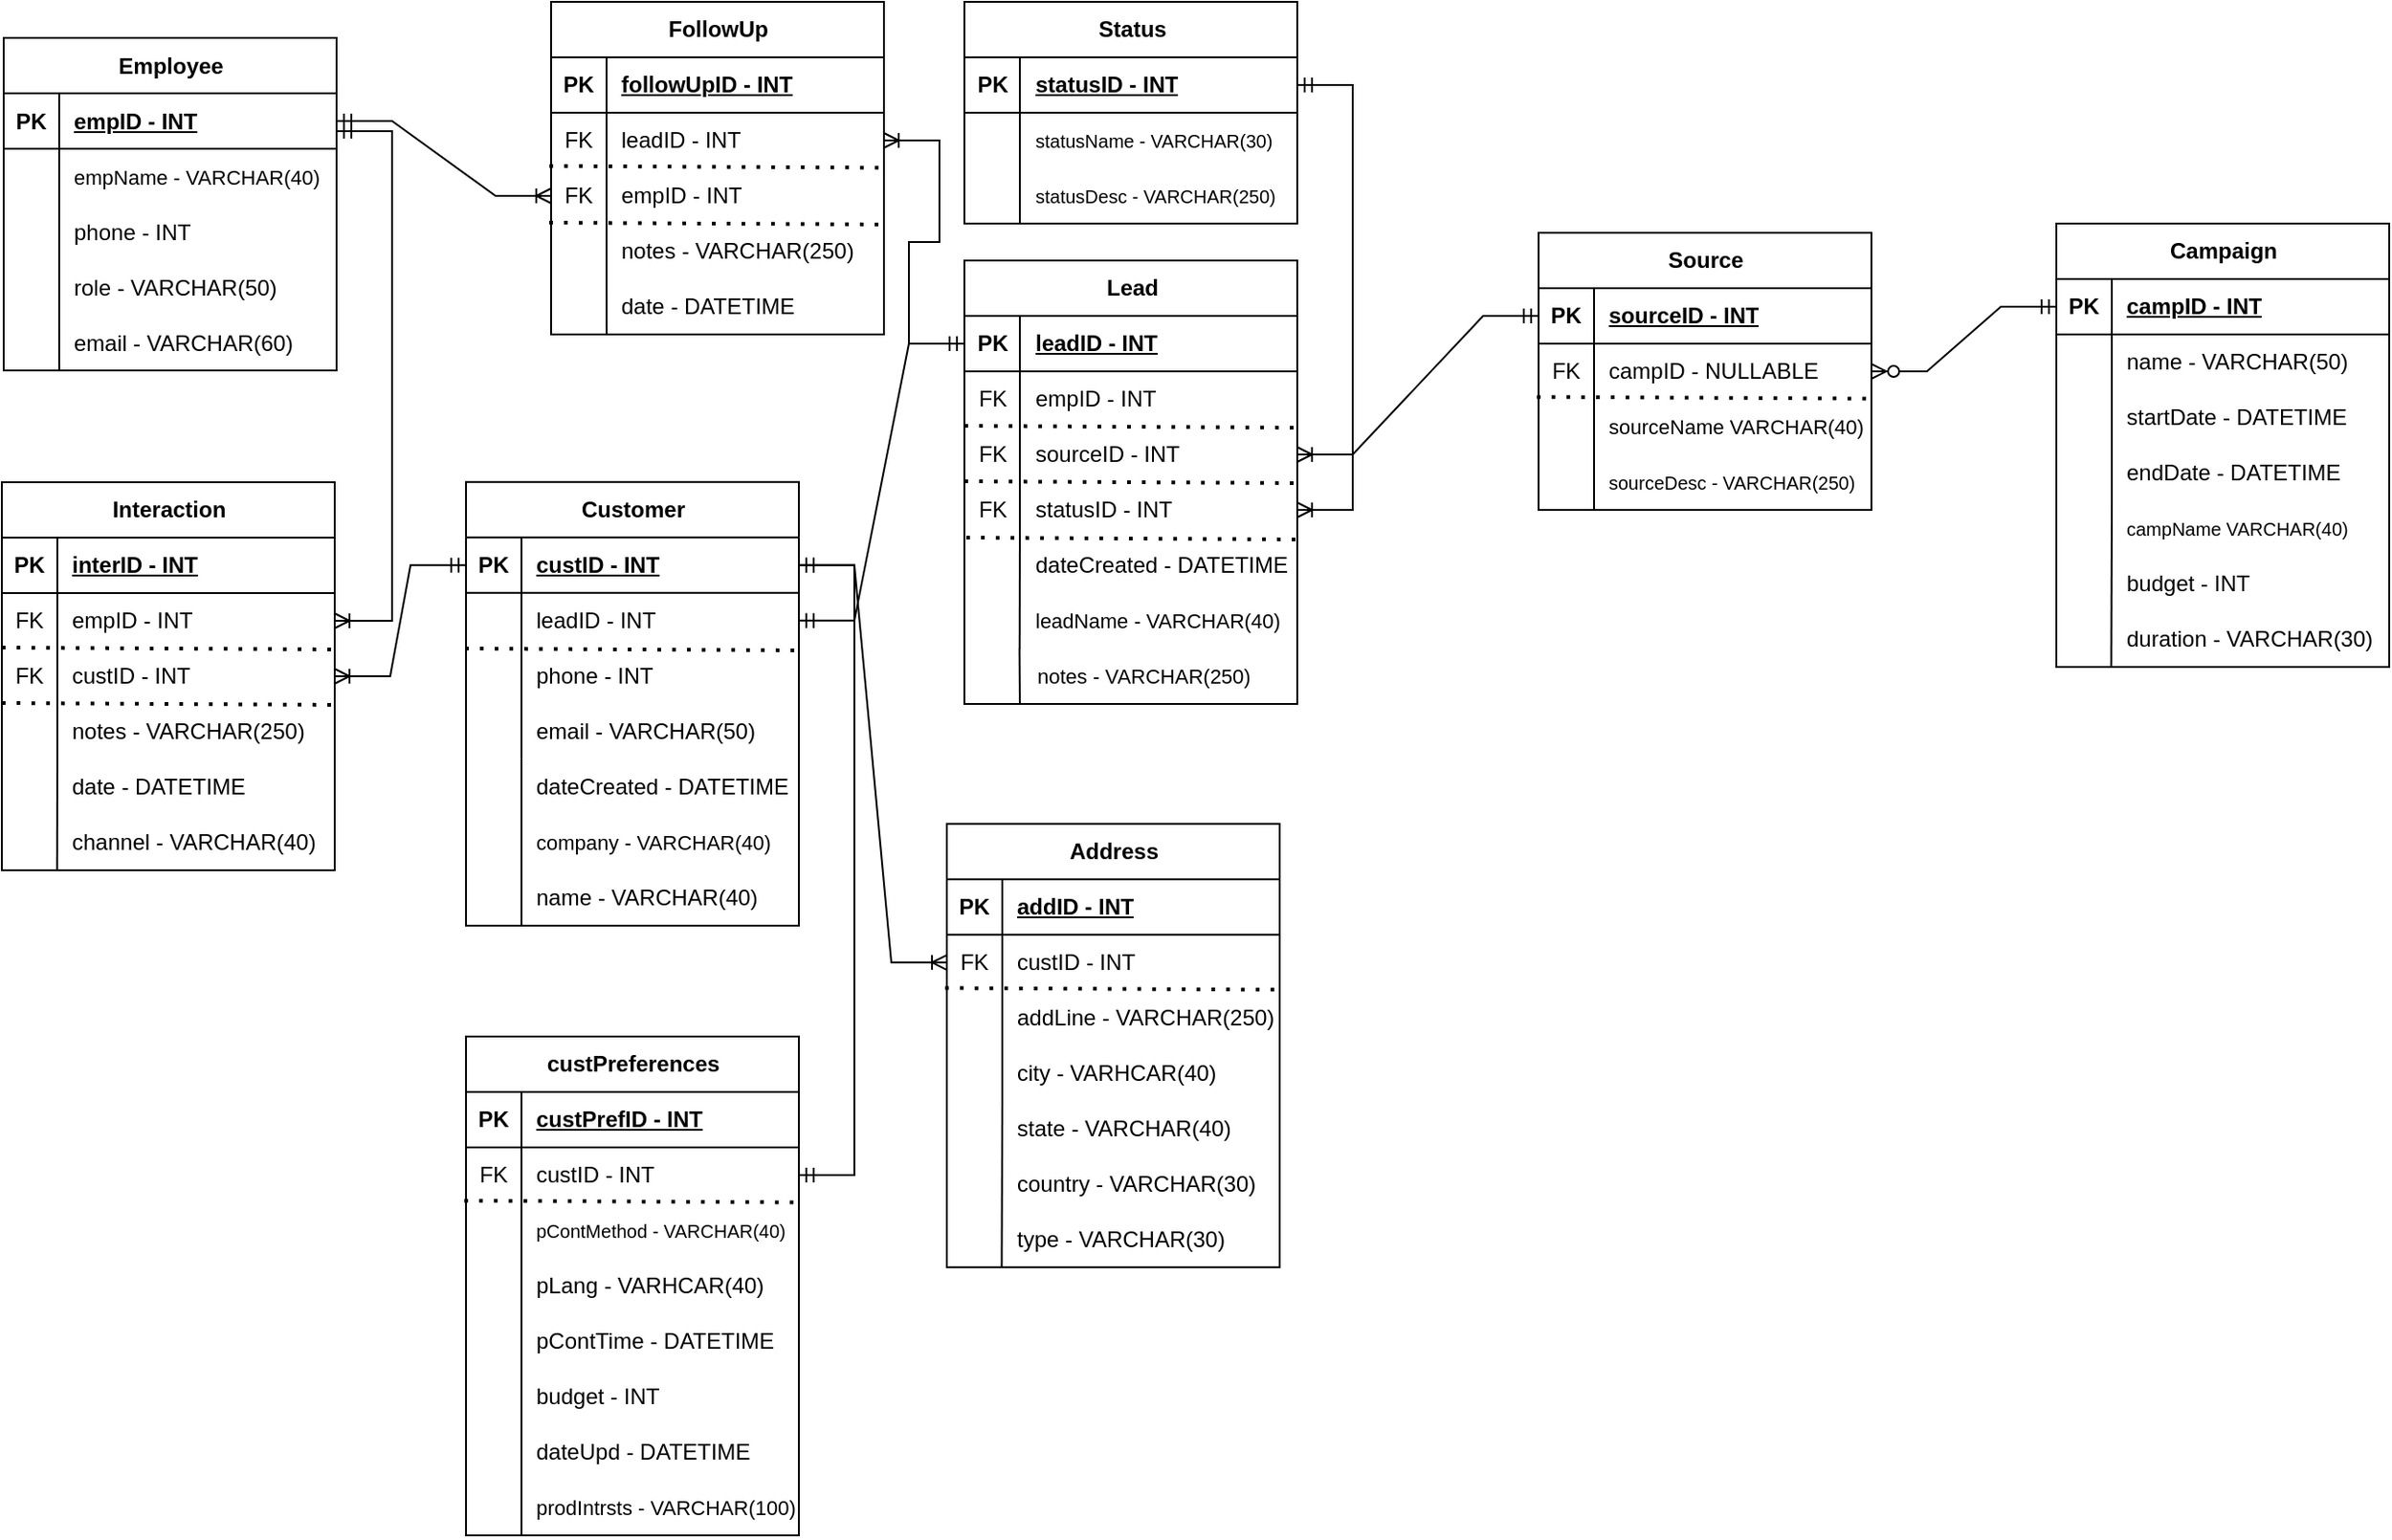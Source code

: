 <mxfile version="27.1.1">
  <diagram name="Page-1" id="-uxOBKV9TbgrI2j7cVia">
    <mxGraphModel dx="713" dy="1472" grid="1" gridSize="10" guides="1" tooltips="1" connect="1" arrows="1" fold="1" page="1" pageScale="1" pageWidth="850" pageHeight="1100" math="0" shadow="0">
      <root>
        <mxCell id="0" />
        <mxCell id="1" parent="0" />
        <mxCell id="H_kgaCz8BJi_z6HfQEeD-2" value="Address" style="shape=table;startSize=30;container=1;collapsible=1;childLayout=tableLayout;fixedRows=1;rowLines=0;fontStyle=1;align=center;resizeLast=1;html=1;" parent="1" vertex="1">
          <mxGeometry x="640" y="-635.09" width="180" height="240" as="geometry">
            <mxRectangle x="40" y="-1080" width="80" height="30" as="alternateBounds" />
          </mxGeometry>
        </mxCell>
        <mxCell id="H_kgaCz8BJi_z6HfQEeD-3" value="" style="shape=tableRow;horizontal=0;startSize=0;swimlaneHead=0;swimlaneBody=0;fillColor=none;collapsible=0;dropTarget=0;points=[[0,0.5],[1,0.5]];portConstraint=eastwest;top=0;left=0;right=0;bottom=1;" parent="H_kgaCz8BJi_z6HfQEeD-2" vertex="1">
          <mxGeometry y="30" width="180" height="30" as="geometry" />
        </mxCell>
        <mxCell id="H_kgaCz8BJi_z6HfQEeD-4" value="PK" style="shape=partialRectangle;connectable=0;fillColor=none;top=0;left=0;bottom=0;right=0;fontStyle=1;overflow=hidden;whiteSpace=wrap;html=1;" parent="H_kgaCz8BJi_z6HfQEeD-3" vertex="1">
          <mxGeometry width="30" height="30" as="geometry">
            <mxRectangle width="30" height="30" as="alternateBounds" />
          </mxGeometry>
        </mxCell>
        <mxCell id="H_kgaCz8BJi_z6HfQEeD-5" value="addID - INT" style="shape=partialRectangle;connectable=0;fillColor=none;top=0;left=0;bottom=0;right=0;align=left;spacingLeft=6;fontStyle=5;overflow=hidden;whiteSpace=wrap;html=1;" parent="H_kgaCz8BJi_z6HfQEeD-3" vertex="1">
          <mxGeometry x="30" width="150" height="30" as="geometry">
            <mxRectangle width="150" height="30" as="alternateBounds" />
          </mxGeometry>
        </mxCell>
        <mxCell id="H_kgaCz8BJi_z6HfQEeD-6" value="" style="shape=tableRow;horizontal=0;startSize=0;swimlaneHead=0;swimlaneBody=0;fillColor=none;collapsible=0;dropTarget=0;points=[[0,0.5],[1,0.5]];portConstraint=eastwest;top=0;left=0;right=0;bottom=0;swimlaneFillColor=none;labelBorderColor=none;labelBackgroundColor=none;" parent="H_kgaCz8BJi_z6HfQEeD-2" vertex="1">
          <mxGeometry y="60" width="180" height="30" as="geometry" />
        </mxCell>
        <mxCell id="H_kgaCz8BJi_z6HfQEeD-7" value="FK" style="shape=partialRectangle;connectable=0;fillColor=none;top=0;left=0;bottom=0;right=0;editable=1;overflow=hidden;whiteSpace=wrap;html=1;labelBorderColor=none;labelBackgroundColor=none;swimlaneFillColor=none;" parent="H_kgaCz8BJi_z6HfQEeD-6" vertex="1">
          <mxGeometry width="30" height="30" as="geometry">
            <mxRectangle width="30" height="30" as="alternateBounds" />
          </mxGeometry>
        </mxCell>
        <mxCell id="H_kgaCz8BJi_z6HfQEeD-8" value="custID - INT" style="shape=partialRectangle;connectable=0;fillColor=none;top=0;left=0;bottom=0;right=0;align=left;spacingLeft=6;overflow=hidden;whiteSpace=wrap;html=1;labelBorderColor=none;labelBackgroundColor=none;swimlaneFillColor=none;" parent="H_kgaCz8BJi_z6HfQEeD-6" vertex="1">
          <mxGeometry x="30" width="150" height="30" as="geometry">
            <mxRectangle width="150" height="30" as="alternateBounds" />
          </mxGeometry>
        </mxCell>
        <mxCell id="H_kgaCz8BJi_z6HfQEeD-9" value="" style="shape=tableRow;horizontal=0;startSize=0;swimlaneHead=0;swimlaneBody=0;fillColor=none;collapsible=0;dropTarget=0;points=[[0,0.5],[1,0.5]];portConstraint=eastwest;top=0;left=0;right=0;bottom=0;" parent="H_kgaCz8BJi_z6HfQEeD-2" vertex="1">
          <mxGeometry y="90" width="180" height="30" as="geometry" />
        </mxCell>
        <mxCell id="H_kgaCz8BJi_z6HfQEeD-10" value="" style="shape=partialRectangle;connectable=0;fillColor=none;top=0;left=0;bottom=0;right=0;editable=1;overflow=hidden;whiteSpace=wrap;html=1;" parent="H_kgaCz8BJi_z6HfQEeD-9" vertex="1">
          <mxGeometry width="30" height="30" as="geometry">
            <mxRectangle width="30" height="30" as="alternateBounds" />
          </mxGeometry>
        </mxCell>
        <mxCell id="H_kgaCz8BJi_z6HfQEeD-11" value="addLine - VARCHAR(250)" style="shape=partialRectangle;connectable=0;fillColor=none;top=0;left=0;bottom=0;right=0;align=left;spacingLeft=6;overflow=hidden;whiteSpace=wrap;html=1;" parent="H_kgaCz8BJi_z6HfQEeD-9" vertex="1">
          <mxGeometry x="30" width="150" height="30" as="geometry">
            <mxRectangle width="150" height="30" as="alternateBounds" />
          </mxGeometry>
        </mxCell>
        <mxCell id="H_kgaCz8BJi_z6HfQEeD-12" value="" style="shape=tableRow;horizontal=0;startSize=0;swimlaneHead=0;swimlaneBody=0;fillColor=none;collapsible=0;dropTarget=0;points=[[0,0.5],[1,0.5]];portConstraint=eastwest;top=0;left=0;right=0;bottom=0;" parent="H_kgaCz8BJi_z6HfQEeD-2" vertex="1">
          <mxGeometry y="120" width="180" height="30" as="geometry" />
        </mxCell>
        <mxCell id="H_kgaCz8BJi_z6HfQEeD-13" value="" style="shape=partialRectangle;connectable=0;fillColor=none;top=0;left=0;bottom=0;right=0;editable=1;overflow=hidden;whiteSpace=wrap;html=1;" parent="H_kgaCz8BJi_z6HfQEeD-12" vertex="1">
          <mxGeometry width="30" height="30" as="geometry">
            <mxRectangle width="30" height="30" as="alternateBounds" />
          </mxGeometry>
        </mxCell>
        <mxCell id="H_kgaCz8BJi_z6HfQEeD-14" value="city - VARHCAR(40)" style="shape=partialRectangle;connectable=0;fillColor=none;top=0;left=0;bottom=0;right=0;align=left;spacingLeft=6;overflow=hidden;whiteSpace=wrap;html=1;" parent="H_kgaCz8BJi_z6HfQEeD-12" vertex="1">
          <mxGeometry x="30" width="150" height="30" as="geometry">
            <mxRectangle width="150" height="30" as="alternateBounds" />
          </mxGeometry>
        </mxCell>
        <mxCell id="HdhnjB2yyZDHZ2t6fG6--1" value="" style="endArrow=none;dashed=1;html=1;dashPattern=1 3;strokeWidth=2;rounded=0;exitX=-0.005;exitY=-0.039;exitDx=0;exitDy=0;exitPerimeter=0;entryX=0.999;entryY=0.992;entryDx=0;entryDy=0;entryPerimeter=0;" parent="H_kgaCz8BJi_z6HfQEeD-2" source="H_kgaCz8BJi_z6HfQEeD-9" target="H_kgaCz8BJi_z6HfQEeD-6" edge="1">
          <mxGeometry width="50" height="50" relative="1" as="geometry">
            <mxPoint x="130" y="100" as="sourcePoint" />
            <mxPoint x="180" y="50" as="targetPoint" />
          </mxGeometry>
        </mxCell>
        <mxCell id="HdhnjB2yyZDHZ2t6fG6--3" value="" style="shape=tableRow;horizontal=0;startSize=0;swimlaneHead=0;swimlaneBody=0;fillColor=none;collapsible=0;dropTarget=0;points=[[0,0.5],[1,0.5]];portConstraint=eastwest;top=0;left=0;right=0;bottom=0;" parent="1" vertex="1">
          <mxGeometry x="640" y="-485.09" width="180" height="30" as="geometry" />
        </mxCell>
        <mxCell id="HdhnjB2yyZDHZ2t6fG6--4" value="" style="shape=partialRectangle;connectable=0;fillColor=none;top=0;left=0;bottom=0;right=0;editable=1;overflow=hidden;whiteSpace=wrap;html=1;" parent="HdhnjB2yyZDHZ2t6fG6--3" vertex="1">
          <mxGeometry width="30" height="30" as="geometry">
            <mxRectangle width="30" height="30" as="alternateBounds" />
          </mxGeometry>
        </mxCell>
        <mxCell id="HdhnjB2yyZDHZ2t6fG6--5" value="state - VARCHAR(40)" style="shape=partialRectangle;connectable=0;fillColor=none;top=0;left=0;bottom=0;right=0;align=left;spacingLeft=6;overflow=hidden;whiteSpace=wrap;html=1;" parent="HdhnjB2yyZDHZ2t6fG6--3" vertex="1">
          <mxGeometry x="30" width="150" height="30" as="geometry">
            <mxRectangle width="150" height="30" as="alternateBounds" />
          </mxGeometry>
        </mxCell>
        <mxCell id="71bltICIBMB3Mtwt2Yah-1" value="" style="shape=tableRow;horizontal=0;startSize=0;swimlaneHead=0;swimlaneBody=0;fillColor=none;collapsible=0;dropTarget=0;points=[[0,0.5],[1,0.5]];portConstraint=eastwest;top=0;left=0;right=0;bottom=0;" parent="1" vertex="1">
          <mxGeometry x="640" y="-455.09" width="180" height="30" as="geometry" />
        </mxCell>
        <mxCell id="71bltICIBMB3Mtwt2Yah-2" value="" style="shape=partialRectangle;connectable=0;fillColor=none;top=0;left=0;bottom=0;right=0;editable=1;overflow=hidden;whiteSpace=wrap;html=1;" parent="71bltICIBMB3Mtwt2Yah-1" vertex="1">
          <mxGeometry width="30" height="30" as="geometry">
            <mxRectangle width="30" height="30" as="alternateBounds" />
          </mxGeometry>
        </mxCell>
        <mxCell id="71bltICIBMB3Mtwt2Yah-3" value="country - VARCHAR(30)" style="shape=partialRectangle;connectable=0;fillColor=none;top=0;left=0;bottom=0;right=0;align=left;spacingLeft=6;overflow=hidden;whiteSpace=wrap;html=1;" parent="71bltICIBMB3Mtwt2Yah-1" vertex="1">
          <mxGeometry x="30" width="150" height="30" as="geometry">
            <mxRectangle width="150" height="30" as="alternateBounds" />
          </mxGeometry>
        </mxCell>
        <mxCell id="71bltICIBMB3Mtwt2Yah-4" value="" style="shape=tableRow;horizontal=0;startSize=0;swimlaneHead=0;swimlaneBody=0;fillColor=none;collapsible=0;dropTarget=0;points=[[0,0.5],[1,0.5]];portConstraint=eastwest;top=0;left=0;right=0;bottom=0;" parent="1" vertex="1">
          <mxGeometry x="640" y="-425.09" width="180" height="30" as="geometry" />
        </mxCell>
        <mxCell id="71bltICIBMB3Mtwt2Yah-5" value="" style="shape=partialRectangle;connectable=0;fillColor=none;top=0;left=0;bottom=0;right=0;editable=1;overflow=hidden;whiteSpace=wrap;html=1;" parent="71bltICIBMB3Mtwt2Yah-4" vertex="1">
          <mxGeometry width="30" height="30" as="geometry">
            <mxRectangle width="30" height="30" as="alternateBounds" />
          </mxGeometry>
        </mxCell>
        <mxCell id="71bltICIBMB3Mtwt2Yah-6" value="type - VARCHAR(30)" style="shape=partialRectangle;connectable=0;fillColor=none;top=0;left=0;bottom=0;right=0;align=left;spacingLeft=6;overflow=hidden;whiteSpace=wrap;html=1;" parent="71bltICIBMB3Mtwt2Yah-4" vertex="1">
          <mxGeometry x="30" width="150" height="30" as="geometry">
            <mxRectangle width="150" height="30" as="alternateBounds" />
          </mxGeometry>
        </mxCell>
        <mxCell id="71bltICIBMB3Mtwt2Yah-7" value="" style="endArrow=none;html=1;rounded=0;exitX=0.165;exitY=1;exitDx=0;exitDy=0;exitPerimeter=0;" parent="1" source="71bltICIBMB3Mtwt2Yah-4" edge="1">
          <mxGeometry width="50" height="50" relative="1" as="geometry">
            <mxPoint x="760" y="-365.09" as="sourcePoint" />
            <mxPoint x="670" y="-486.09" as="targetPoint" />
          </mxGeometry>
        </mxCell>
        <mxCell id="71bltICIBMB3Mtwt2Yah-28" value="" style="shape=tableRow;horizontal=0;startSize=0;swimlaneHead=0;swimlaneBody=0;fillColor=none;collapsible=0;dropTarget=0;points=[[0,0.5],[1,0.5]];portConstraint=eastwest;top=0;left=0;right=0;bottom=0;" parent="1" vertex="1">
          <mxGeometry x="649.5" y="-1010" width="180" height="30" as="geometry" />
        </mxCell>
        <mxCell id="71bltICIBMB3Mtwt2Yah-29" value="" style="shape=partialRectangle;connectable=0;fillColor=none;top=0;left=0;bottom=0;right=0;editable=1;overflow=hidden;whiteSpace=wrap;html=1;" parent="71bltICIBMB3Mtwt2Yah-28" vertex="1">
          <mxGeometry width="30" height="30" as="geometry">
            <mxRectangle width="30" height="30" as="alternateBounds" />
          </mxGeometry>
        </mxCell>
        <mxCell id="71bltICIBMB3Mtwt2Yah-33" value="Campaign" style="shape=table;startSize=30;container=1;collapsible=1;childLayout=tableLayout;fixedRows=1;rowLines=0;fontStyle=1;align=center;resizeLast=1;html=1;" parent="1" vertex="1">
          <mxGeometry x="1240" y="-960" width="180" height="240" as="geometry">
            <mxRectangle x="40" y="-1080" width="80" height="30" as="alternateBounds" />
          </mxGeometry>
        </mxCell>
        <mxCell id="71bltICIBMB3Mtwt2Yah-34" value="" style="shape=tableRow;horizontal=0;startSize=0;swimlaneHead=0;swimlaneBody=0;fillColor=none;collapsible=0;dropTarget=0;points=[[0,0.5],[1,0.5]];portConstraint=eastwest;top=0;left=0;right=0;bottom=1;" parent="71bltICIBMB3Mtwt2Yah-33" vertex="1">
          <mxGeometry y="30" width="180" height="30" as="geometry" />
        </mxCell>
        <mxCell id="71bltICIBMB3Mtwt2Yah-35" value="PK" style="shape=partialRectangle;connectable=0;fillColor=none;top=0;left=0;bottom=0;right=0;fontStyle=1;overflow=hidden;whiteSpace=wrap;html=1;" parent="71bltICIBMB3Mtwt2Yah-34" vertex="1">
          <mxGeometry width="30" height="30" as="geometry">
            <mxRectangle width="30" height="30" as="alternateBounds" />
          </mxGeometry>
        </mxCell>
        <mxCell id="71bltICIBMB3Mtwt2Yah-36" value="campID - INT" style="shape=partialRectangle;connectable=0;fillColor=none;top=0;left=0;bottom=0;right=0;align=left;spacingLeft=6;fontStyle=5;overflow=hidden;whiteSpace=wrap;html=1;" parent="71bltICIBMB3Mtwt2Yah-34" vertex="1">
          <mxGeometry x="30" width="150" height="30" as="geometry">
            <mxRectangle width="150" height="30" as="alternateBounds" />
          </mxGeometry>
        </mxCell>
        <mxCell id="71bltICIBMB3Mtwt2Yah-37" value="" style="shape=tableRow;horizontal=0;startSize=0;swimlaneHead=0;swimlaneBody=0;fillColor=none;collapsible=0;dropTarget=0;points=[[0,0.5],[1,0.5]];portConstraint=eastwest;top=0;left=0;right=0;bottom=0;swimlaneFillColor=none;labelBorderColor=none;labelBackgroundColor=none;" parent="71bltICIBMB3Mtwt2Yah-33" vertex="1">
          <mxGeometry y="60" width="180" height="30" as="geometry" />
        </mxCell>
        <mxCell id="71bltICIBMB3Mtwt2Yah-38" value="" style="shape=partialRectangle;connectable=0;fillColor=none;top=0;left=0;bottom=0;right=0;editable=1;overflow=hidden;whiteSpace=wrap;html=1;labelBorderColor=none;labelBackgroundColor=none;swimlaneFillColor=none;" parent="71bltICIBMB3Mtwt2Yah-37" vertex="1">
          <mxGeometry width="30" height="30" as="geometry">
            <mxRectangle width="30" height="30" as="alternateBounds" />
          </mxGeometry>
        </mxCell>
        <mxCell id="71bltICIBMB3Mtwt2Yah-39" value="name - VARCHAR(50)" style="shape=partialRectangle;connectable=0;fillColor=none;top=0;left=0;bottom=0;right=0;align=left;spacingLeft=6;overflow=hidden;whiteSpace=wrap;html=1;labelBorderColor=none;labelBackgroundColor=none;swimlaneFillColor=none;" parent="71bltICIBMB3Mtwt2Yah-37" vertex="1">
          <mxGeometry x="30" width="150" height="30" as="geometry">
            <mxRectangle width="150" height="30" as="alternateBounds" />
          </mxGeometry>
        </mxCell>
        <mxCell id="71bltICIBMB3Mtwt2Yah-40" value="" style="shape=tableRow;horizontal=0;startSize=0;swimlaneHead=0;swimlaneBody=0;fillColor=none;collapsible=0;dropTarget=0;points=[[0,0.5],[1,0.5]];portConstraint=eastwest;top=0;left=0;right=0;bottom=0;" parent="71bltICIBMB3Mtwt2Yah-33" vertex="1">
          <mxGeometry y="90" width="180" height="30" as="geometry" />
        </mxCell>
        <mxCell id="71bltICIBMB3Mtwt2Yah-41" value="" style="shape=partialRectangle;connectable=0;fillColor=none;top=0;left=0;bottom=0;right=0;editable=1;overflow=hidden;whiteSpace=wrap;html=1;" parent="71bltICIBMB3Mtwt2Yah-40" vertex="1">
          <mxGeometry width="30" height="30" as="geometry">
            <mxRectangle width="30" height="30" as="alternateBounds" />
          </mxGeometry>
        </mxCell>
        <mxCell id="71bltICIBMB3Mtwt2Yah-42" value="startDate - DATETIME" style="shape=partialRectangle;connectable=0;fillColor=none;top=0;left=0;bottom=0;right=0;align=left;spacingLeft=6;overflow=hidden;whiteSpace=wrap;html=1;" parent="71bltICIBMB3Mtwt2Yah-40" vertex="1">
          <mxGeometry x="30" width="150" height="30" as="geometry">
            <mxRectangle width="150" height="30" as="alternateBounds" />
          </mxGeometry>
        </mxCell>
        <mxCell id="71bltICIBMB3Mtwt2Yah-43" value="" style="shape=tableRow;horizontal=0;startSize=0;swimlaneHead=0;swimlaneBody=0;fillColor=none;collapsible=0;dropTarget=0;points=[[0,0.5],[1,0.5]];portConstraint=eastwest;top=0;left=0;right=0;bottom=0;" parent="71bltICIBMB3Mtwt2Yah-33" vertex="1">
          <mxGeometry y="120" width="180" height="30" as="geometry" />
        </mxCell>
        <mxCell id="71bltICIBMB3Mtwt2Yah-44" value="" style="shape=partialRectangle;connectable=0;fillColor=none;top=0;left=0;bottom=0;right=0;editable=1;overflow=hidden;whiteSpace=wrap;html=1;" parent="71bltICIBMB3Mtwt2Yah-43" vertex="1">
          <mxGeometry width="30" height="30" as="geometry">
            <mxRectangle width="30" height="30" as="alternateBounds" />
          </mxGeometry>
        </mxCell>
        <mxCell id="71bltICIBMB3Mtwt2Yah-45" value="endDate - DATETIME" style="shape=partialRectangle;connectable=0;fillColor=none;top=0;left=0;bottom=0;right=0;align=left;spacingLeft=6;overflow=hidden;whiteSpace=wrap;html=1;" parent="71bltICIBMB3Mtwt2Yah-43" vertex="1">
          <mxGeometry x="30" width="150" height="30" as="geometry">
            <mxRectangle width="150" height="30" as="alternateBounds" />
          </mxGeometry>
        </mxCell>
        <mxCell id="71bltICIBMB3Mtwt2Yah-47" value="" style="shape=tableRow;horizontal=0;startSize=0;swimlaneHead=0;swimlaneBody=0;fillColor=none;collapsible=0;dropTarget=0;points=[[0,0.5],[1,0.5]];portConstraint=eastwest;top=0;left=0;right=0;bottom=0;" parent="1" vertex="1">
          <mxGeometry x="1240" y="-810" width="180" height="30" as="geometry" />
        </mxCell>
        <mxCell id="71bltICIBMB3Mtwt2Yah-48" value="" style="shape=partialRectangle;connectable=0;fillColor=none;top=0;left=0;bottom=0;right=0;editable=1;overflow=hidden;whiteSpace=wrap;html=1;" parent="71bltICIBMB3Mtwt2Yah-47" vertex="1">
          <mxGeometry width="30" height="30" as="geometry">
            <mxRectangle width="30" height="30" as="alternateBounds" />
          </mxGeometry>
        </mxCell>
        <mxCell id="71bltICIBMB3Mtwt2Yah-49" value="&lt;font style=&quot;font-size: 10px;&quot;&gt;campName VARCHAR(40)&lt;/font&gt;" style="shape=partialRectangle;connectable=0;fillColor=none;top=0;left=0;bottom=0;right=0;align=left;spacingLeft=6;overflow=hidden;whiteSpace=wrap;html=1;" parent="71bltICIBMB3Mtwt2Yah-47" vertex="1">
          <mxGeometry x="30" width="150" height="30" as="geometry">
            <mxRectangle width="150" height="30" as="alternateBounds" />
          </mxGeometry>
        </mxCell>
        <mxCell id="71bltICIBMB3Mtwt2Yah-50" value="" style="shape=tableRow;horizontal=0;startSize=0;swimlaneHead=0;swimlaneBody=0;fillColor=none;collapsible=0;dropTarget=0;points=[[0,0.5],[1,0.5]];portConstraint=eastwest;top=0;left=0;right=0;bottom=0;" parent="1" vertex="1">
          <mxGeometry x="1240" y="-780" width="180" height="30" as="geometry" />
        </mxCell>
        <mxCell id="71bltICIBMB3Mtwt2Yah-51" value="" style="shape=partialRectangle;connectable=0;fillColor=none;top=0;left=0;bottom=0;right=0;editable=1;overflow=hidden;whiteSpace=wrap;html=1;" parent="71bltICIBMB3Mtwt2Yah-50" vertex="1">
          <mxGeometry width="30" height="30" as="geometry">
            <mxRectangle width="30" height="30" as="alternateBounds" />
          </mxGeometry>
        </mxCell>
        <mxCell id="71bltICIBMB3Mtwt2Yah-52" value="budget - INT" style="shape=partialRectangle;connectable=0;fillColor=none;top=0;left=0;bottom=0;right=0;align=left;spacingLeft=6;overflow=hidden;whiteSpace=wrap;html=1;" parent="71bltICIBMB3Mtwt2Yah-50" vertex="1">
          <mxGeometry x="30" width="150" height="30" as="geometry">
            <mxRectangle width="150" height="30" as="alternateBounds" />
          </mxGeometry>
        </mxCell>
        <mxCell id="71bltICIBMB3Mtwt2Yah-53" value="" style="shape=tableRow;horizontal=0;startSize=0;swimlaneHead=0;swimlaneBody=0;fillColor=none;collapsible=0;dropTarget=0;points=[[0,0.5],[1,0.5]];portConstraint=eastwest;top=0;left=0;right=0;bottom=0;" parent="1" vertex="1">
          <mxGeometry x="1240" y="-750" width="180" height="30" as="geometry" />
        </mxCell>
        <mxCell id="71bltICIBMB3Mtwt2Yah-54" value="" style="shape=partialRectangle;connectable=0;fillColor=none;top=0;left=0;bottom=0;right=0;editable=1;overflow=hidden;whiteSpace=wrap;html=1;" parent="71bltICIBMB3Mtwt2Yah-53" vertex="1">
          <mxGeometry width="30" height="30" as="geometry">
            <mxRectangle width="30" height="30" as="alternateBounds" />
          </mxGeometry>
        </mxCell>
        <mxCell id="71bltICIBMB3Mtwt2Yah-55" value="duration - VARCHAR(30)" style="shape=partialRectangle;connectable=0;fillColor=none;top=0;left=0;bottom=0;right=0;align=left;spacingLeft=6;overflow=hidden;whiteSpace=wrap;html=1;" parent="71bltICIBMB3Mtwt2Yah-53" vertex="1">
          <mxGeometry x="30" width="150" height="30" as="geometry">
            <mxRectangle width="150" height="30" as="alternateBounds" />
          </mxGeometry>
        </mxCell>
        <mxCell id="71bltICIBMB3Mtwt2Yah-56" value="" style="endArrow=none;html=1;rounded=0;exitX=0.165;exitY=1;exitDx=0;exitDy=0;exitPerimeter=0;" parent="1" source="71bltICIBMB3Mtwt2Yah-53" edge="1">
          <mxGeometry width="50" height="50" relative="1" as="geometry">
            <mxPoint x="1360" y="-690" as="sourcePoint" />
            <mxPoint x="1270" y="-811" as="targetPoint" />
          </mxGeometry>
        </mxCell>
        <mxCell id="71bltICIBMB3Mtwt2Yah-57" value="FollowUp" style="shape=table;startSize=30;container=1;collapsible=1;childLayout=tableLayout;fixedRows=1;rowLines=0;fontStyle=1;align=center;resizeLast=1;html=1;" parent="1" vertex="1">
          <mxGeometry x="426" y="-1080" width="180" height="180" as="geometry">
            <mxRectangle x="40" y="-1080" width="80" height="30" as="alternateBounds" />
          </mxGeometry>
        </mxCell>
        <mxCell id="71bltICIBMB3Mtwt2Yah-58" value="" style="shape=tableRow;horizontal=0;startSize=0;swimlaneHead=0;swimlaneBody=0;fillColor=none;collapsible=0;dropTarget=0;points=[[0,0.5],[1,0.5]];portConstraint=eastwest;top=0;left=0;right=0;bottom=1;" parent="71bltICIBMB3Mtwt2Yah-57" vertex="1">
          <mxGeometry y="30" width="180" height="30" as="geometry" />
        </mxCell>
        <mxCell id="71bltICIBMB3Mtwt2Yah-59" value="PK" style="shape=partialRectangle;connectable=0;fillColor=none;top=0;left=0;bottom=0;right=0;fontStyle=1;overflow=hidden;whiteSpace=wrap;html=1;" parent="71bltICIBMB3Mtwt2Yah-58" vertex="1">
          <mxGeometry width="30" height="30" as="geometry">
            <mxRectangle width="30" height="30" as="alternateBounds" />
          </mxGeometry>
        </mxCell>
        <mxCell id="71bltICIBMB3Mtwt2Yah-60" value="followUpID - INT" style="shape=partialRectangle;connectable=0;fillColor=none;top=0;left=0;bottom=0;right=0;align=left;spacingLeft=6;fontStyle=5;overflow=hidden;whiteSpace=wrap;html=1;" parent="71bltICIBMB3Mtwt2Yah-58" vertex="1">
          <mxGeometry x="30" width="150" height="30" as="geometry">
            <mxRectangle width="150" height="30" as="alternateBounds" />
          </mxGeometry>
        </mxCell>
        <mxCell id="71bltICIBMB3Mtwt2Yah-61" value="" style="shape=tableRow;horizontal=0;startSize=0;swimlaneHead=0;swimlaneBody=0;fillColor=none;collapsible=0;dropTarget=0;points=[[0,0.5],[1,0.5]];portConstraint=eastwest;top=0;left=0;right=0;bottom=0;swimlaneFillColor=none;labelBorderColor=none;labelBackgroundColor=none;" parent="71bltICIBMB3Mtwt2Yah-57" vertex="1">
          <mxGeometry y="60" width="180" height="30" as="geometry" />
        </mxCell>
        <mxCell id="71bltICIBMB3Mtwt2Yah-62" value="FK" style="shape=partialRectangle;connectable=0;fillColor=none;top=0;left=0;bottom=0;right=0;editable=1;overflow=hidden;whiteSpace=wrap;html=1;labelBorderColor=none;labelBackgroundColor=none;swimlaneFillColor=none;" parent="71bltICIBMB3Mtwt2Yah-61" vertex="1">
          <mxGeometry width="30" height="30" as="geometry">
            <mxRectangle width="30" height="30" as="alternateBounds" />
          </mxGeometry>
        </mxCell>
        <mxCell id="71bltICIBMB3Mtwt2Yah-63" value="leadID - INT" style="shape=partialRectangle;connectable=0;fillColor=none;top=0;left=0;bottom=0;right=0;align=left;spacingLeft=6;overflow=hidden;whiteSpace=wrap;html=1;labelBorderColor=none;labelBackgroundColor=none;swimlaneFillColor=none;" parent="71bltICIBMB3Mtwt2Yah-61" vertex="1">
          <mxGeometry x="30" width="150" height="30" as="geometry">
            <mxRectangle width="150" height="30" as="alternateBounds" />
          </mxGeometry>
        </mxCell>
        <mxCell id="71bltICIBMB3Mtwt2Yah-64" value="" style="shape=tableRow;horizontal=0;startSize=0;swimlaneHead=0;swimlaneBody=0;fillColor=none;collapsible=0;dropTarget=0;points=[[0,0.5],[1,0.5]];portConstraint=eastwest;top=0;left=0;right=0;bottom=0;" parent="71bltICIBMB3Mtwt2Yah-57" vertex="1">
          <mxGeometry y="90" width="180" height="30" as="geometry" />
        </mxCell>
        <mxCell id="71bltICIBMB3Mtwt2Yah-65" value="FK" style="shape=partialRectangle;connectable=0;fillColor=none;top=0;left=0;bottom=0;right=0;editable=1;overflow=hidden;whiteSpace=wrap;html=1;" parent="71bltICIBMB3Mtwt2Yah-64" vertex="1">
          <mxGeometry width="30" height="30" as="geometry">
            <mxRectangle width="30" height="30" as="alternateBounds" />
          </mxGeometry>
        </mxCell>
        <mxCell id="71bltICIBMB3Mtwt2Yah-66" value="empID - INT" style="shape=partialRectangle;connectable=0;fillColor=none;top=0;left=0;bottom=0;right=0;align=left;spacingLeft=6;overflow=hidden;whiteSpace=wrap;html=1;" parent="71bltICIBMB3Mtwt2Yah-64" vertex="1">
          <mxGeometry x="30" width="150" height="30" as="geometry">
            <mxRectangle width="150" height="30" as="alternateBounds" />
          </mxGeometry>
        </mxCell>
        <mxCell id="71bltICIBMB3Mtwt2Yah-67" value="" style="shape=tableRow;horizontal=0;startSize=0;swimlaneHead=0;swimlaneBody=0;fillColor=none;collapsible=0;dropTarget=0;points=[[0,0.5],[1,0.5]];portConstraint=eastwest;top=0;left=0;right=0;bottom=0;" parent="71bltICIBMB3Mtwt2Yah-57" vertex="1">
          <mxGeometry y="120" width="180" height="30" as="geometry" />
        </mxCell>
        <mxCell id="71bltICIBMB3Mtwt2Yah-68" value="" style="shape=partialRectangle;connectable=0;fillColor=none;top=0;left=0;bottom=0;right=0;editable=1;overflow=hidden;whiteSpace=wrap;html=1;" parent="71bltICIBMB3Mtwt2Yah-67" vertex="1">
          <mxGeometry width="30" height="30" as="geometry">
            <mxRectangle width="30" height="30" as="alternateBounds" />
          </mxGeometry>
        </mxCell>
        <mxCell id="71bltICIBMB3Mtwt2Yah-69" value="notes - VARCHAR(250)" style="shape=partialRectangle;connectable=0;fillColor=none;top=0;left=0;bottom=0;right=0;align=left;spacingLeft=6;overflow=hidden;whiteSpace=wrap;html=1;" parent="71bltICIBMB3Mtwt2Yah-67" vertex="1">
          <mxGeometry x="30" width="150" height="30" as="geometry">
            <mxRectangle width="150" height="30" as="alternateBounds" />
          </mxGeometry>
        </mxCell>
        <mxCell id="71bltICIBMB3Mtwt2Yah-70" value="" style="endArrow=none;dashed=1;html=1;dashPattern=1 3;strokeWidth=2;rounded=0;exitX=-0.005;exitY=-0.039;exitDx=0;exitDy=0;exitPerimeter=0;entryX=0.999;entryY=0.992;entryDx=0;entryDy=0;entryPerimeter=0;" parent="71bltICIBMB3Mtwt2Yah-57" source="71bltICIBMB3Mtwt2Yah-64" target="71bltICIBMB3Mtwt2Yah-61" edge="1">
          <mxGeometry width="50" height="50" relative="1" as="geometry">
            <mxPoint x="130" y="100" as="sourcePoint" />
            <mxPoint x="180" y="50" as="targetPoint" />
          </mxGeometry>
        </mxCell>
        <mxCell id="71bltICIBMB3Mtwt2Yah-71" value="" style="endArrow=none;dashed=1;html=1;dashPattern=1 3;strokeWidth=2;rounded=0;exitX=-0.005;exitY=-0.039;exitDx=0;exitDy=0;exitPerimeter=0;entryX=0.999;entryY=0.992;entryDx=0;entryDy=0;entryPerimeter=0;" parent="1" edge="1">
          <mxGeometry width="50" height="50" relative="1" as="geometry">
            <mxPoint x="425" y="-960.5" as="sourcePoint" />
            <mxPoint x="606" y="-959.5" as="targetPoint" />
          </mxGeometry>
        </mxCell>
        <mxCell id="71bltICIBMB3Mtwt2Yah-72" value="" style="endArrow=none;html=1;rounded=0;exitX=0.167;exitY=1.016;exitDx=0;exitDy=0;exitPerimeter=0;" parent="1" source="71bltICIBMB3Mtwt2Yah-73" edge="1">
          <mxGeometry width="50" height="50" relative="1" as="geometry">
            <mxPoint x="456" y="-840" as="sourcePoint" />
            <mxPoint x="456" y="-931" as="targetPoint" />
          </mxGeometry>
        </mxCell>
        <mxCell id="71bltICIBMB3Mtwt2Yah-73" value="" style="shape=tableRow;horizontal=0;startSize=0;swimlaneHead=0;swimlaneBody=0;fillColor=none;collapsible=0;dropTarget=0;points=[[0,0.5],[1,0.5]];portConstraint=eastwest;top=0;left=0;right=0;bottom=0;" parent="1" vertex="1">
          <mxGeometry x="426" y="-930" width="180" height="30" as="geometry" />
        </mxCell>
        <mxCell id="71bltICIBMB3Mtwt2Yah-74" value="" style="shape=partialRectangle;connectable=0;fillColor=none;top=0;left=0;bottom=0;right=0;editable=1;overflow=hidden;whiteSpace=wrap;html=1;" parent="71bltICIBMB3Mtwt2Yah-73" vertex="1">
          <mxGeometry width="30" height="30" as="geometry">
            <mxRectangle width="30" height="30" as="alternateBounds" />
          </mxGeometry>
        </mxCell>
        <mxCell id="71bltICIBMB3Mtwt2Yah-75" value="date - DATETIME" style="shape=partialRectangle;connectable=0;fillColor=none;top=0;left=0;bottom=0;right=0;align=left;spacingLeft=6;overflow=hidden;whiteSpace=wrap;html=1;" parent="71bltICIBMB3Mtwt2Yah-73" vertex="1">
          <mxGeometry x="30" width="150" height="30" as="geometry">
            <mxRectangle width="150" height="30" as="alternateBounds" />
          </mxGeometry>
        </mxCell>
        <mxCell id="71bltICIBMB3Mtwt2Yah-76" value="Interaction" style="shape=table;startSize=30;container=1;collapsible=1;childLayout=tableLayout;fixedRows=1;rowLines=0;fontStyle=1;align=center;resizeLast=1;html=1;" parent="1" vertex="1">
          <mxGeometry x="129" y="-820" width="180" height="210" as="geometry">
            <mxRectangle x="40" y="-1080" width="80" height="30" as="alternateBounds" />
          </mxGeometry>
        </mxCell>
        <mxCell id="71bltICIBMB3Mtwt2Yah-77" value="" style="shape=tableRow;horizontal=0;startSize=0;swimlaneHead=0;swimlaneBody=0;fillColor=none;collapsible=0;dropTarget=0;points=[[0,0.5],[1,0.5]];portConstraint=eastwest;top=0;left=0;right=0;bottom=1;" parent="71bltICIBMB3Mtwt2Yah-76" vertex="1">
          <mxGeometry y="30" width="180" height="30" as="geometry" />
        </mxCell>
        <mxCell id="71bltICIBMB3Mtwt2Yah-78" value="PK" style="shape=partialRectangle;connectable=0;fillColor=none;top=0;left=0;bottom=0;right=0;fontStyle=1;overflow=hidden;whiteSpace=wrap;html=1;" parent="71bltICIBMB3Mtwt2Yah-77" vertex="1">
          <mxGeometry width="30" height="30" as="geometry">
            <mxRectangle width="30" height="30" as="alternateBounds" />
          </mxGeometry>
        </mxCell>
        <mxCell id="71bltICIBMB3Mtwt2Yah-79" value="interID - INT" style="shape=partialRectangle;connectable=0;fillColor=none;top=0;left=0;bottom=0;right=0;align=left;spacingLeft=6;fontStyle=5;overflow=hidden;whiteSpace=wrap;html=1;" parent="71bltICIBMB3Mtwt2Yah-77" vertex="1">
          <mxGeometry x="30" width="150" height="30" as="geometry">
            <mxRectangle width="150" height="30" as="alternateBounds" />
          </mxGeometry>
        </mxCell>
        <mxCell id="71bltICIBMB3Mtwt2Yah-80" value="" style="shape=tableRow;horizontal=0;startSize=0;swimlaneHead=0;swimlaneBody=0;fillColor=none;collapsible=0;dropTarget=0;points=[[0,0.5],[1,0.5]];portConstraint=eastwest;top=0;left=0;right=0;bottom=0;swimlaneFillColor=none;labelBorderColor=none;labelBackgroundColor=none;" parent="71bltICIBMB3Mtwt2Yah-76" vertex="1">
          <mxGeometry y="60" width="180" height="30" as="geometry" />
        </mxCell>
        <mxCell id="71bltICIBMB3Mtwt2Yah-81" value="FK" style="shape=partialRectangle;connectable=0;fillColor=none;top=0;left=0;bottom=0;right=0;editable=1;overflow=hidden;whiteSpace=wrap;html=1;labelBorderColor=none;labelBackgroundColor=none;swimlaneFillColor=none;" parent="71bltICIBMB3Mtwt2Yah-80" vertex="1">
          <mxGeometry width="30" height="30" as="geometry">
            <mxRectangle width="30" height="30" as="alternateBounds" />
          </mxGeometry>
        </mxCell>
        <mxCell id="71bltICIBMB3Mtwt2Yah-82" value="empID - INT" style="shape=partialRectangle;connectable=0;fillColor=none;top=0;left=0;bottom=0;right=0;align=left;spacingLeft=6;overflow=hidden;whiteSpace=wrap;html=1;labelBorderColor=none;labelBackgroundColor=none;swimlaneFillColor=none;" parent="71bltICIBMB3Mtwt2Yah-80" vertex="1">
          <mxGeometry x="30" width="150" height="30" as="geometry">
            <mxRectangle width="150" height="30" as="alternateBounds" />
          </mxGeometry>
        </mxCell>
        <mxCell id="71bltICIBMB3Mtwt2Yah-83" value="" style="shape=tableRow;horizontal=0;startSize=0;swimlaneHead=0;swimlaneBody=0;fillColor=none;collapsible=0;dropTarget=0;points=[[0,0.5],[1,0.5]];portConstraint=eastwest;top=0;left=0;right=0;bottom=0;" parent="71bltICIBMB3Mtwt2Yah-76" vertex="1">
          <mxGeometry y="90" width="180" height="30" as="geometry" />
        </mxCell>
        <mxCell id="71bltICIBMB3Mtwt2Yah-84" value="FK" style="shape=partialRectangle;connectable=0;fillColor=none;top=0;left=0;bottom=0;right=0;editable=1;overflow=hidden;whiteSpace=wrap;html=1;" parent="71bltICIBMB3Mtwt2Yah-83" vertex="1">
          <mxGeometry width="30" height="30" as="geometry">
            <mxRectangle width="30" height="30" as="alternateBounds" />
          </mxGeometry>
        </mxCell>
        <mxCell id="71bltICIBMB3Mtwt2Yah-85" value="custID - INT" style="shape=partialRectangle;connectable=0;fillColor=none;top=0;left=0;bottom=0;right=0;align=left;spacingLeft=6;overflow=hidden;whiteSpace=wrap;html=1;" parent="71bltICIBMB3Mtwt2Yah-83" vertex="1">
          <mxGeometry x="30" width="150" height="30" as="geometry">
            <mxRectangle width="150" height="30" as="alternateBounds" />
          </mxGeometry>
        </mxCell>
        <mxCell id="71bltICIBMB3Mtwt2Yah-86" value="" style="shape=tableRow;horizontal=0;startSize=0;swimlaneHead=0;swimlaneBody=0;fillColor=none;collapsible=0;dropTarget=0;points=[[0,0.5],[1,0.5]];portConstraint=eastwest;top=0;left=0;right=0;bottom=0;" parent="71bltICIBMB3Mtwt2Yah-76" vertex="1">
          <mxGeometry y="120" width="180" height="30" as="geometry" />
        </mxCell>
        <mxCell id="71bltICIBMB3Mtwt2Yah-87" value="" style="shape=partialRectangle;connectable=0;fillColor=none;top=0;left=0;bottom=0;right=0;editable=1;overflow=hidden;whiteSpace=wrap;html=1;" parent="71bltICIBMB3Mtwt2Yah-86" vertex="1">
          <mxGeometry width="30" height="30" as="geometry">
            <mxRectangle width="30" height="30" as="alternateBounds" />
          </mxGeometry>
        </mxCell>
        <mxCell id="71bltICIBMB3Mtwt2Yah-88" value="notes - VARCHAR(250)" style="shape=partialRectangle;connectable=0;fillColor=none;top=0;left=0;bottom=0;right=0;align=left;spacingLeft=6;overflow=hidden;whiteSpace=wrap;html=1;" parent="71bltICIBMB3Mtwt2Yah-86" vertex="1">
          <mxGeometry x="30" width="150" height="30" as="geometry">
            <mxRectangle width="150" height="30" as="alternateBounds" />
          </mxGeometry>
        </mxCell>
        <mxCell id="71bltICIBMB3Mtwt2Yah-89" value="" style="endArrow=none;html=1;rounded=0;exitX=0.166;exitY=1.003;exitDx=0;exitDy=0;exitPerimeter=0;" parent="1" source="71bltICIBMB3Mtwt2Yah-95" edge="1">
          <mxGeometry width="50" height="50" relative="1" as="geometry">
            <mxPoint x="159" y="-579" as="sourcePoint" />
            <mxPoint x="159" y="-670" as="targetPoint" />
          </mxGeometry>
        </mxCell>
        <mxCell id="71bltICIBMB3Mtwt2Yah-90" value="" style="endArrow=none;dashed=1;html=1;dashPattern=1 3;strokeWidth=2;rounded=0;exitX=-0.005;exitY=-0.039;exitDx=0;exitDy=0;exitPerimeter=0;entryX=0.999;entryY=0.992;entryDx=0;entryDy=0;entryPerimeter=0;" parent="1" edge="1">
          <mxGeometry width="50" height="50" relative="1" as="geometry">
            <mxPoint x="129" y="-730.5" as="sourcePoint" />
            <mxPoint x="310" y="-729.5" as="targetPoint" />
          </mxGeometry>
        </mxCell>
        <mxCell id="71bltICIBMB3Mtwt2Yah-91" value="" style="endArrow=none;dashed=1;html=1;dashPattern=1 3;strokeWidth=2;rounded=0;exitX=-0.005;exitY=-0.039;exitDx=0;exitDy=0;exitPerimeter=0;entryX=0.999;entryY=0.992;entryDx=0;entryDy=0;entryPerimeter=0;" parent="1" edge="1">
          <mxGeometry width="50" height="50" relative="1" as="geometry">
            <mxPoint x="129" y="-700.5" as="sourcePoint" />
            <mxPoint x="310" y="-699.5" as="targetPoint" />
          </mxGeometry>
        </mxCell>
        <mxCell id="71bltICIBMB3Mtwt2Yah-92" value="" style="shape=tableRow;horizontal=0;startSize=0;swimlaneHead=0;swimlaneBody=0;fillColor=none;collapsible=0;dropTarget=0;points=[[0,0.5],[1,0.5]];portConstraint=eastwest;top=0;left=0;right=0;bottom=0;" parent="1" vertex="1">
          <mxGeometry x="129" y="-670" width="180" height="30" as="geometry" />
        </mxCell>
        <mxCell id="71bltICIBMB3Mtwt2Yah-93" value="" style="shape=partialRectangle;connectable=0;fillColor=none;top=0;left=0;bottom=0;right=0;editable=1;overflow=hidden;whiteSpace=wrap;html=1;" parent="71bltICIBMB3Mtwt2Yah-92" vertex="1">
          <mxGeometry width="30" height="30" as="geometry">
            <mxRectangle width="30" height="30" as="alternateBounds" />
          </mxGeometry>
        </mxCell>
        <mxCell id="71bltICIBMB3Mtwt2Yah-94" value="date - DATETIME" style="shape=partialRectangle;connectable=0;fillColor=none;top=0;left=0;bottom=0;right=0;align=left;spacingLeft=6;overflow=hidden;whiteSpace=wrap;html=1;" parent="71bltICIBMB3Mtwt2Yah-92" vertex="1">
          <mxGeometry x="30" width="150" height="30" as="geometry">
            <mxRectangle width="150" height="30" as="alternateBounds" />
          </mxGeometry>
        </mxCell>
        <mxCell id="71bltICIBMB3Mtwt2Yah-95" value="" style="shape=tableRow;horizontal=0;startSize=0;swimlaneHead=0;swimlaneBody=0;fillColor=none;collapsible=0;dropTarget=0;points=[[0,0.5],[1,0.5]];portConstraint=eastwest;top=0;left=0;right=0;bottom=0;" parent="1" vertex="1">
          <mxGeometry x="129" y="-640" width="180" height="30" as="geometry" />
        </mxCell>
        <mxCell id="71bltICIBMB3Mtwt2Yah-96" value="" style="shape=partialRectangle;connectable=0;fillColor=none;top=0;left=0;bottom=0;right=0;editable=1;overflow=hidden;whiteSpace=wrap;html=1;" parent="71bltICIBMB3Mtwt2Yah-95" vertex="1">
          <mxGeometry width="30" height="30" as="geometry">
            <mxRectangle width="30" height="30" as="alternateBounds" />
          </mxGeometry>
        </mxCell>
        <mxCell id="71bltICIBMB3Mtwt2Yah-97" value="channel - VARCHAR(40)" style="shape=partialRectangle;connectable=0;fillColor=none;top=0;left=0;bottom=0;right=0;align=left;spacingLeft=6;overflow=hidden;whiteSpace=wrap;html=1;" parent="71bltICIBMB3Mtwt2Yah-95" vertex="1">
          <mxGeometry x="30" width="150" height="30" as="geometry">
            <mxRectangle width="150" height="30" as="alternateBounds" />
          </mxGeometry>
        </mxCell>
        <mxCell id="71bltICIBMB3Mtwt2Yah-98" value="Status" style="shape=table;startSize=30;container=1;collapsible=1;childLayout=tableLayout;fixedRows=1;rowLines=0;fontStyle=1;align=center;resizeLast=1;html=1;" parent="1" vertex="1">
          <mxGeometry x="649.5" y="-1080" width="180" height="120" as="geometry">
            <mxRectangle x="40" y="-1080" width="80" height="30" as="alternateBounds" />
          </mxGeometry>
        </mxCell>
        <mxCell id="71bltICIBMB3Mtwt2Yah-99" value="" style="shape=tableRow;horizontal=0;startSize=0;swimlaneHead=0;swimlaneBody=0;fillColor=none;collapsible=0;dropTarget=0;points=[[0,0.5],[1,0.5]];portConstraint=eastwest;top=0;left=0;right=0;bottom=1;" parent="71bltICIBMB3Mtwt2Yah-98" vertex="1">
          <mxGeometry y="30" width="180" height="30" as="geometry" />
        </mxCell>
        <mxCell id="71bltICIBMB3Mtwt2Yah-100" value="PK" style="shape=partialRectangle;connectable=0;fillColor=none;top=0;left=0;bottom=0;right=0;fontStyle=1;overflow=hidden;whiteSpace=wrap;html=1;" parent="71bltICIBMB3Mtwt2Yah-99" vertex="1">
          <mxGeometry width="30" height="30" as="geometry">
            <mxRectangle width="30" height="30" as="alternateBounds" />
          </mxGeometry>
        </mxCell>
        <mxCell id="71bltICIBMB3Mtwt2Yah-101" value="statusID - INT" style="shape=partialRectangle;connectable=0;fillColor=none;top=0;left=0;bottom=0;right=0;align=left;spacingLeft=6;fontStyle=5;overflow=hidden;whiteSpace=wrap;html=1;" parent="71bltICIBMB3Mtwt2Yah-99" vertex="1">
          <mxGeometry x="30" width="150" height="30" as="geometry">
            <mxRectangle width="150" height="30" as="alternateBounds" />
          </mxGeometry>
        </mxCell>
        <mxCell id="71bltICIBMB3Mtwt2Yah-102" value="" style="shape=tableRow;horizontal=0;startSize=0;swimlaneHead=0;swimlaneBody=0;fillColor=none;collapsible=0;dropTarget=0;points=[[0,0.5],[1,0.5]];portConstraint=eastwest;top=0;left=0;right=0;bottom=0;swimlaneFillColor=none;labelBorderColor=none;labelBackgroundColor=none;" parent="71bltICIBMB3Mtwt2Yah-98" vertex="1">
          <mxGeometry y="60" width="180" height="30" as="geometry" />
        </mxCell>
        <mxCell id="71bltICIBMB3Mtwt2Yah-103" value="" style="shape=partialRectangle;connectable=0;fillColor=none;top=0;left=0;bottom=0;right=0;editable=1;overflow=hidden;whiteSpace=wrap;html=1;labelBorderColor=none;labelBackgroundColor=none;swimlaneFillColor=none;" parent="71bltICIBMB3Mtwt2Yah-102" vertex="1">
          <mxGeometry width="30" height="30" as="geometry">
            <mxRectangle width="30" height="30" as="alternateBounds" />
          </mxGeometry>
        </mxCell>
        <mxCell id="71bltICIBMB3Mtwt2Yah-104" value="&lt;font style=&quot;font-size: 10px;&quot;&gt;statusName - VARCHAR(30)&lt;/font&gt;" style="shape=partialRectangle;connectable=0;fillColor=none;top=0;left=0;bottom=0;right=0;align=left;spacingLeft=6;overflow=hidden;whiteSpace=wrap;html=1;labelBorderColor=none;labelBackgroundColor=none;swimlaneFillColor=none;" parent="71bltICIBMB3Mtwt2Yah-102" vertex="1">
          <mxGeometry x="30" width="150" height="30" as="geometry">
            <mxRectangle width="150" height="30" as="alternateBounds" />
          </mxGeometry>
        </mxCell>
        <mxCell id="71bltICIBMB3Mtwt2Yah-105" value="" style="shape=tableRow;horizontal=0;startSize=0;swimlaneHead=0;swimlaneBody=0;fillColor=none;collapsible=0;dropTarget=0;points=[[0,0.5],[1,0.5]];portConstraint=eastwest;top=0;left=0;right=0;bottom=0;" parent="71bltICIBMB3Mtwt2Yah-98" vertex="1">
          <mxGeometry y="90" width="180" height="30" as="geometry" />
        </mxCell>
        <mxCell id="71bltICIBMB3Mtwt2Yah-106" value="" style="shape=partialRectangle;connectable=0;fillColor=none;top=0;left=0;bottom=0;right=0;editable=1;overflow=hidden;whiteSpace=wrap;html=1;" parent="71bltICIBMB3Mtwt2Yah-105" vertex="1">
          <mxGeometry width="30" height="30" as="geometry">
            <mxRectangle width="30" height="30" as="alternateBounds" />
          </mxGeometry>
        </mxCell>
        <mxCell id="71bltICIBMB3Mtwt2Yah-107" value="&lt;font style=&quot;font-size: 10px;&quot;&gt;statusDesc - VARCHAR(250)&lt;/font&gt;" style="shape=partialRectangle;connectable=0;fillColor=none;top=0;left=0;bottom=0;right=0;align=left;spacingLeft=6;overflow=hidden;whiteSpace=wrap;html=1;" parent="71bltICIBMB3Mtwt2Yah-105" vertex="1">
          <mxGeometry x="30" width="150" height="30" as="geometry">
            <mxRectangle width="150" height="30" as="alternateBounds" />
          </mxGeometry>
        </mxCell>
        <mxCell id="71bltICIBMB3Mtwt2Yah-109" value="Source" style="shape=table;startSize=30;container=1;collapsible=1;childLayout=tableLayout;fixedRows=1;rowLines=0;fontStyle=1;align=center;resizeLast=1;html=1;" parent="1" vertex="1">
          <mxGeometry x="960" y="-955" width="180" height="150" as="geometry">
            <mxRectangle x="40" y="-1080" width="80" height="30" as="alternateBounds" />
          </mxGeometry>
        </mxCell>
        <mxCell id="71bltICIBMB3Mtwt2Yah-110" value="" style="shape=tableRow;horizontal=0;startSize=0;swimlaneHead=0;swimlaneBody=0;fillColor=none;collapsible=0;dropTarget=0;points=[[0,0.5],[1,0.5]];portConstraint=eastwest;top=0;left=0;right=0;bottom=1;" parent="71bltICIBMB3Mtwt2Yah-109" vertex="1">
          <mxGeometry y="30" width="180" height="30" as="geometry" />
        </mxCell>
        <mxCell id="71bltICIBMB3Mtwt2Yah-111" value="PK" style="shape=partialRectangle;connectable=0;fillColor=none;top=0;left=0;bottom=0;right=0;fontStyle=1;overflow=hidden;whiteSpace=wrap;html=1;" parent="71bltICIBMB3Mtwt2Yah-110" vertex="1">
          <mxGeometry width="30" height="30" as="geometry">
            <mxRectangle width="30" height="30" as="alternateBounds" />
          </mxGeometry>
        </mxCell>
        <mxCell id="71bltICIBMB3Mtwt2Yah-112" value="sourceID - INT" style="shape=partialRectangle;connectable=0;fillColor=none;top=0;left=0;bottom=0;right=0;align=left;spacingLeft=6;fontStyle=5;overflow=hidden;whiteSpace=wrap;html=1;" parent="71bltICIBMB3Mtwt2Yah-110" vertex="1">
          <mxGeometry x="30" width="150" height="30" as="geometry">
            <mxRectangle width="150" height="30" as="alternateBounds" />
          </mxGeometry>
        </mxCell>
        <mxCell id="71bltICIBMB3Mtwt2Yah-113" value="" style="shape=tableRow;horizontal=0;startSize=0;swimlaneHead=0;swimlaneBody=0;fillColor=none;collapsible=0;dropTarget=0;points=[[0,0.5],[1,0.5]];portConstraint=eastwest;top=0;left=0;right=0;bottom=0;swimlaneFillColor=none;labelBorderColor=none;labelBackgroundColor=none;" parent="71bltICIBMB3Mtwt2Yah-109" vertex="1">
          <mxGeometry y="60" width="180" height="30" as="geometry" />
        </mxCell>
        <mxCell id="71bltICIBMB3Mtwt2Yah-114" value="FK" style="shape=partialRectangle;connectable=0;fillColor=none;top=0;left=0;bottom=0;right=0;editable=1;overflow=hidden;whiteSpace=wrap;html=1;labelBorderColor=none;labelBackgroundColor=none;swimlaneFillColor=none;" parent="71bltICIBMB3Mtwt2Yah-113" vertex="1">
          <mxGeometry width="30" height="30" as="geometry">
            <mxRectangle width="30" height="30" as="alternateBounds" />
          </mxGeometry>
        </mxCell>
        <mxCell id="71bltICIBMB3Mtwt2Yah-115" value="campID - NULLABLE" style="shape=partialRectangle;connectable=0;fillColor=none;top=0;left=0;bottom=0;right=0;align=left;spacingLeft=6;overflow=hidden;whiteSpace=wrap;html=1;labelBorderColor=none;labelBackgroundColor=none;swimlaneFillColor=none;" parent="71bltICIBMB3Mtwt2Yah-113" vertex="1">
          <mxGeometry x="30" width="150" height="30" as="geometry">
            <mxRectangle width="150" height="30" as="alternateBounds" />
          </mxGeometry>
        </mxCell>
        <mxCell id="71bltICIBMB3Mtwt2Yah-116" value="" style="shape=tableRow;horizontal=0;startSize=0;swimlaneHead=0;swimlaneBody=0;fillColor=none;collapsible=0;dropTarget=0;points=[[0,0.5],[1,0.5]];portConstraint=eastwest;top=0;left=0;right=0;bottom=0;" parent="71bltICIBMB3Mtwt2Yah-109" vertex="1">
          <mxGeometry y="90" width="180" height="30" as="geometry" />
        </mxCell>
        <mxCell id="71bltICIBMB3Mtwt2Yah-117" value="" style="shape=partialRectangle;connectable=0;fillColor=none;top=0;left=0;bottom=0;right=0;editable=1;overflow=hidden;whiteSpace=wrap;html=1;" parent="71bltICIBMB3Mtwt2Yah-116" vertex="1">
          <mxGeometry width="30" height="30" as="geometry">
            <mxRectangle width="30" height="30" as="alternateBounds" />
          </mxGeometry>
        </mxCell>
        <mxCell id="71bltICIBMB3Mtwt2Yah-118" value="&lt;font&gt;sourceName VARCHAR(40)&lt;/font&gt;" style="shape=partialRectangle;connectable=0;fillColor=none;top=0;left=0;bottom=0;right=0;align=left;spacingLeft=6;overflow=hidden;whiteSpace=wrap;html=1;fontSize=11;" parent="71bltICIBMB3Mtwt2Yah-116" vertex="1">
          <mxGeometry x="30" width="150" height="30" as="geometry">
            <mxRectangle width="150" height="30" as="alternateBounds" />
          </mxGeometry>
        </mxCell>
        <mxCell id="71bltICIBMB3Mtwt2Yah-119" value="" style="endArrow=none;dashed=1;html=1;dashPattern=1 3;strokeWidth=2;rounded=0;exitX=-0.005;exitY=-0.039;exitDx=0;exitDy=0;exitPerimeter=0;entryX=0.999;entryY=0.992;entryDx=0;entryDy=0;entryPerimeter=0;" parent="71bltICIBMB3Mtwt2Yah-109" source="71bltICIBMB3Mtwt2Yah-116" target="71bltICIBMB3Mtwt2Yah-113" edge="1">
          <mxGeometry width="50" height="50" relative="1" as="geometry">
            <mxPoint x="130" y="100" as="sourcePoint" />
            <mxPoint x="180" y="50" as="targetPoint" />
          </mxGeometry>
        </mxCell>
        <mxCell id="71bltICIBMB3Mtwt2Yah-121" value="" style="shape=tableRow;horizontal=0;startSize=0;swimlaneHead=0;swimlaneBody=0;fillColor=none;collapsible=0;dropTarget=0;points=[[0,0.5],[1,0.5]];portConstraint=eastwest;top=0;left=0;right=0;bottom=0;" parent="1" vertex="1">
          <mxGeometry x="960" y="-835" width="180" height="30" as="geometry" />
        </mxCell>
        <mxCell id="71bltICIBMB3Mtwt2Yah-122" value="" style="shape=partialRectangle;connectable=0;fillColor=none;top=0;left=0;bottom=0;right=0;editable=1;overflow=hidden;whiteSpace=wrap;html=1;" parent="71bltICIBMB3Mtwt2Yah-121" vertex="1">
          <mxGeometry width="30" height="30" as="geometry">
            <mxRectangle width="30" height="30" as="alternateBounds" />
          </mxGeometry>
        </mxCell>
        <mxCell id="71bltICIBMB3Mtwt2Yah-123" value="sourceDesc - VARCHAR(250)" style="shape=partialRectangle;connectable=0;fillColor=none;top=0;left=0;bottom=0;right=0;align=left;spacingLeft=6;overflow=hidden;whiteSpace=wrap;html=1;fontSize=10;" parent="71bltICIBMB3Mtwt2Yah-121" vertex="1">
          <mxGeometry x="30" width="150" height="30" as="geometry">
            <mxRectangle width="150" height="30" as="alternateBounds" />
          </mxGeometry>
        </mxCell>
        <mxCell id="71bltICIBMB3Mtwt2Yah-124" value="" style="endArrow=none;html=1;rounded=0;" parent="1" edge="1">
          <mxGeometry width="50" height="50" relative="1" as="geometry">
            <mxPoint x="990" y="-805" as="sourcePoint" />
            <mxPoint x="990" y="-835.5" as="targetPoint" />
          </mxGeometry>
        </mxCell>
        <mxCell id="71bltICIBMB3Mtwt2Yah-125" value="Lead" style="shape=table;startSize=30;container=1;collapsible=1;childLayout=tableLayout;fixedRows=1;rowLines=0;fontStyle=1;align=center;resizeLast=1;html=1;" parent="1" vertex="1">
          <mxGeometry x="649.5" y="-940" width="180" height="240" as="geometry">
            <mxRectangle x="40" y="-1080" width="80" height="30" as="alternateBounds" />
          </mxGeometry>
        </mxCell>
        <mxCell id="71bltICIBMB3Mtwt2Yah-126" value="" style="shape=tableRow;horizontal=0;startSize=0;swimlaneHead=0;swimlaneBody=0;fillColor=none;collapsible=0;dropTarget=0;points=[[0,0.5],[1,0.5]];portConstraint=eastwest;top=0;left=0;right=0;bottom=1;" parent="71bltICIBMB3Mtwt2Yah-125" vertex="1">
          <mxGeometry y="30" width="180" height="30" as="geometry" />
        </mxCell>
        <mxCell id="71bltICIBMB3Mtwt2Yah-127" value="PK" style="shape=partialRectangle;connectable=0;fillColor=none;top=0;left=0;bottom=0;right=0;fontStyle=1;overflow=hidden;whiteSpace=wrap;html=1;" parent="71bltICIBMB3Mtwt2Yah-126" vertex="1">
          <mxGeometry width="30" height="30" as="geometry">
            <mxRectangle width="30" height="30" as="alternateBounds" />
          </mxGeometry>
        </mxCell>
        <mxCell id="71bltICIBMB3Mtwt2Yah-128" value="leadID - INT" style="shape=partialRectangle;connectable=0;fillColor=none;top=0;left=0;bottom=0;right=0;align=left;spacingLeft=6;fontStyle=5;overflow=hidden;whiteSpace=wrap;html=1;" parent="71bltICIBMB3Mtwt2Yah-126" vertex="1">
          <mxGeometry x="30" width="150" height="30" as="geometry">
            <mxRectangle width="150" height="30" as="alternateBounds" />
          </mxGeometry>
        </mxCell>
        <mxCell id="71bltICIBMB3Mtwt2Yah-129" value="" style="shape=tableRow;horizontal=0;startSize=0;swimlaneHead=0;swimlaneBody=0;fillColor=none;collapsible=0;dropTarget=0;points=[[0,0.5],[1,0.5]];portConstraint=eastwest;top=0;left=0;right=0;bottom=0;swimlaneFillColor=none;labelBorderColor=none;labelBackgroundColor=none;" parent="71bltICIBMB3Mtwt2Yah-125" vertex="1">
          <mxGeometry y="60" width="180" height="30" as="geometry" />
        </mxCell>
        <mxCell id="71bltICIBMB3Mtwt2Yah-130" value="FK" style="shape=partialRectangle;connectable=0;fillColor=none;top=0;left=0;bottom=0;right=0;editable=1;overflow=hidden;whiteSpace=wrap;html=1;labelBorderColor=none;labelBackgroundColor=none;swimlaneFillColor=none;" parent="71bltICIBMB3Mtwt2Yah-129" vertex="1">
          <mxGeometry width="30" height="30" as="geometry">
            <mxRectangle width="30" height="30" as="alternateBounds" />
          </mxGeometry>
        </mxCell>
        <mxCell id="71bltICIBMB3Mtwt2Yah-131" value="empID - INT" style="shape=partialRectangle;connectable=0;fillColor=none;top=0;left=0;bottom=0;right=0;align=left;spacingLeft=6;overflow=hidden;whiteSpace=wrap;html=1;labelBorderColor=none;labelBackgroundColor=none;swimlaneFillColor=none;" parent="71bltICIBMB3Mtwt2Yah-129" vertex="1">
          <mxGeometry x="30" width="150" height="30" as="geometry">
            <mxRectangle width="150" height="30" as="alternateBounds" />
          </mxGeometry>
        </mxCell>
        <mxCell id="71bltICIBMB3Mtwt2Yah-132" value="" style="shape=tableRow;horizontal=0;startSize=0;swimlaneHead=0;swimlaneBody=0;fillColor=none;collapsible=0;dropTarget=0;points=[[0,0.5],[1,0.5]];portConstraint=eastwest;top=0;left=0;right=0;bottom=0;" parent="71bltICIBMB3Mtwt2Yah-125" vertex="1">
          <mxGeometry y="90" width="180" height="30" as="geometry" />
        </mxCell>
        <mxCell id="71bltICIBMB3Mtwt2Yah-133" value="FK" style="shape=partialRectangle;connectable=0;fillColor=none;top=0;left=0;bottom=0;right=0;editable=1;overflow=hidden;whiteSpace=wrap;html=1;" parent="71bltICIBMB3Mtwt2Yah-132" vertex="1">
          <mxGeometry width="30" height="30" as="geometry">
            <mxRectangle width="30" height="30" as="alternateBounds" />
          </mxGeometry>
        </mxCell>
        <mxCell id="71bltICIBMB3Mtwt2Yah-134" value="sourceID - INT" style="shape=partialRectangle;connectable=0;fillColor=none;top=0;left=0;bottom=0;right=0;align=left;spacingLeft=6;overflow=hidden;whiteSpace=wrap;html=1;" parent="71bltICIBMB3Mtwt2Yah-132" vertex="1">
          <mxGeometry x="30" width="150" height="30" as="geometry">
            <mxRectangle width="150" height="30" as="alternateBounds" />
          </mxGeometry>
        </mxCell>
        <mxCell id="71bltICIBMB3Mtwt2Yah-135" value="" style="shape=tableRow;horizontal=0;startSize=0;swimlaneHead=0;swimlaneBody=0;fillColor=none;collapsible=0;dropTarget=0;points=[[0,0.5],[1,0.5]];portConstraint=eastwest;top=0;left=0;right=0;bottom=0;" parent="71bltICIBMB3Mtwt2Yah-125" vertex="1">
          <mxGeometry y="120" width="180" height="30" as="geometry" />
        </mxCell>
        <mxCell id="71bltICIBMB3Mtwt2Yah-136" value="FK" style="shape=partialRectangle;connectable=0;fillColor=none;top=0;left=0;bottom=0;right=0;editable=1;overflow=hidden;whiteSpace=wrap;html=1;" parent="71bltICIBMB3Mtwt2Yah-135" vertex="1">
          <mxGeometry width="30" height="30" as="geometry">
            <mxRectangle width="30" height="30" as="alternateBounds" />
          </mxGeometry>
        </mxCell>
        <mxCell id="71bltICIBMB3Mtwt2Yah-137" value="statusID - INT" style="shape=partialRectangle;connectable=0;fillColor=none;top=0;left=0;bottom=0;right=0;align=left;spacingLeft=6;overflow=hidden;whiteSpace=wrap;html=1;" parent="71bltICIBMB3Mtwt2Yah-135" vertex="1">
          <mxGeometry x="30" width="150" height="30" as="geometry">
            <mxRectangle width="150" height="30" as="alternateBounds" />
          </mxGeometry>
        </mxCell>
        <mxCell id="71bltICIBMB3Mtwt2Yah-138" value="" style="endArrow=none;html=1;rounded=0;exitX=0.166;exitY=1.003;exitDx=0;exitDy=0;exitPerimeter=0;" parent="1" source="71bltICIBMB3Mtwt2Yah-144" edge="1">
          <mxGeometry width="50" height="50" relative="1" as="geometry">
            <mxPoint x="679.5" y="-699" as="sourcePoint" />
            <mxPoint x="679.5" y="-790" as="targetPoint" />
          </mxGeometry>
        </mxCell>
        <mxCell id="71bltICIBMB3Mtwt2Yah-139" value="" style="endArrow=none;dashed=1;html=1;dashPattern=1 3;strokeWidth=2;rounded=0;exitX=-0.005;exitY=-0.039;exitDx=0;exitDy=0;exitPerimeter=0;entryX=0.999;entryY=0.992;entryDx=0;entryDy=0;entryPerimeter=0;" parent="1" edge="1">
          <mxGeometry width="50" height="50" relative="1" as="geometry">
            <mxPoint x="649.5" y="-850.5" as="sourcePoint" />
            <mxPoint x="830.5" y="-849.5" as="targetPoint" />
          </mxGeometry>
        </mxCell>
        <mxCell id="71bltICIBMB3Mtwt2Yah-140" value="" style="endArrow=none;dashed=1;html=1;dashPattern=1 3;strokeWidth=2;rounded=0;exitX=-0.005;exitY=-0.039;exitDx=0;exitDy=0;exitPerimeter=0;entryX=0.999;entryY=0.992;entryDx=0;entryDy=0;entryPerimeter=0;" parent="1" edge="1">
          <mxGeometry width="50" height="50" relative="1" as="geometry">
            <mxPoint x="649.5" y="-820.5" as="sourcePoint" />
            <mxPoint x="830.5" y="-819.5" as="targetPoint" />
          </mxGeometry>
        </mxCell>
        <mxCell id="71bltICIBMB3Mtwt2Yah-141" value="" style="shape=tableRow;horizontal=0;startSize=0;swimlaneHead=0;swimlaneBody=0;fillColor=none;collapsible=0;dropTarget=0;points=[[0,0.5],[1,0.5]];portConstraint=eastwest;top=0;left=0;right=0;bottom=0;" parent="1" vertex="1">
          <mxGeometry x="649.5" y="-790" width="180" height="30" as="geometry" />
        </mxCell>
        <mxCell id="71bltICIBMB3Mtwt2Yah-142" value="" style="shape=partialRectangle;connectable=0;fillColor=none;top=0;left=0;bottom=0;right=0;editable=1;overflow=hidden;whiteSpace=wrap;html=1;" parent="71bltICIBMB3Mtwt2Yah-141" vertex="1">
          <mxGeometry width="30" height="30" as="geometry">
            <mxRectangle width="30" height="30" as="alternateBounds" />
          </mxGeometry>
        </mxCell>
        <mxCell id="71bltICIBMB3Mtwt2Yah-143" value="dateCreated - DATETIME" style="shape=partialRectangle;connectable=0;fillColor=none;top=0;left=0;bottom=0;right=0;align=left;spacingLeft=6;overflow=hidden;whiteSpace=wrap;html=1;" parent="71bltICIBMB3Mtwt2Yah-141" vertex="1">
          <mxGeometry x="30" width="150" height="30" as="geometry">
            <mxRectangle width="150" height="30" as="alternateBounds" />
          </mxGeometry>
        </mxCell>
        <mxCell id="71bltICIBMB3Mtwt2Yah-144" value="" style="shape=tableRow;horizontal=0;startSize=0;swimlaneHead=0;swimlaneBody=0;fillColor=none;collapsible=0;dropTarget=0;points=[[0,0.5],[1,0.5]];portConstraint=eastwest;top=0;left=0;right=0;bottom=0;" parent="1" vertex="1">
          <mxGeometry x="649.5" y="-760" width="180" height="30" as="geometry" />
        </mxCell>
        <mxCell id="71bltICIBMB3Mtwt2Yah-145" value="" style="shape=partialRectangle;connectable=0;fillColor=none;top=0;left=0;bottom=0;right=0;editable=1;overflow=hidden;whiteSpace=wrap;html=1;" parent="71bltICIBMB3Mtwt2Yah-144" vertex="1">
          <mxGeometry width="30" height="30" as="geometry">
            <mxRectangle width="30" height="30" as="alternateBounds" />
          </mxGeometry>
        </mxCell>
        <mxCell id="71bltICIBMB3Mtwt2Yah-146" value="&lt;font&gt;leadName - VARCHAR(40)&lt;/font&gt;" style="shape=partialRectangle;connectable=0;fillColor=none;top=0;left=0;bottom=0;right=0;align=left;spacingLeft=6;overflow=hidden;whiteSpace=wrap;html=1;fontSize=11;" parent="71bltICIBMB3Mtwt2Yah-144" vertex="1">
          <mxGeometry x="30" width="150" height="30" as="geometry">
            <mxRectangle width="150" height="30" as="alternateBounds" />
          </mxGeometry>
        </mxCell>
        <mxCell id="71bltICIBMB3Mtwt2Yah-147" value="" style="endArrow=none;dashed=1;html=1;dashPattern=1 3;strokeWidth=2;rounded=0;exitX=-0.005;exitY=-0.039;exitDx=0;exitDy=0;exitPerimeter=0;entryX=0.999;entryY=0.992;entryDx=0;entryDy=0;entryPerimeter=0;" parent="1" edge="1">
          <mxGeometry width="50" height="50" relative="1" as="geometry">
            <mxPoint x="650.5" y="-790" as="sourcePoint" />
            <mxPoint x="831.5" y="-789" as="targetPoint" />
          </mxGeometry>
        </mxCell>
        <mxCell id="71bltICIBMB3Mtwt2Yah-148" value="" style="shape=tableRow;horizontal=0;startSize=0;swimlaneHead=0;swimlaneBody=0;fillColor=none;collapsible=0;dropTarget=0;points=[[0,0.5],[1,0.5]];portConstraint=eastwest;top=0;left=0;right=0;bottom=0;" parent="1" vertex="1">
          <mxGeometry x="650.5" y="-730" width="180" height="30" as="geometry" />
        </mxCell>
        <mxCell id="71bltICIBMB3Mtwt2Yah-149" value="" style="shape=partialRectangle;connectable=0;fillColor=none;top=0;left=0;bottom=0;right=0;editable=1;overflow=hidden;whiteSpace=wrap;html=1;" parent="71bltICIBMB3Mtwt2Yah-148" vertex="1">
          <mxGeometry width="30" height="30" as="geometry">
            <mxRectangle width="30" height="30" as="alternateBounds" />
          </mxGeometry>
        </mxCell>
        <mxCell id="71bltICIBMB3Mtwt2Yah-150" value="&lt;font&gt;notes - VARCHAR(250)&lt;/font&gt;" style="shape=partialRectangle;connectable=0;fillColor=none;top=0;left=0;bottom=0;right=0;align=left;spacingLeft=6;overflow=hidden;whiteSpace=wrap;html=1;fontSize=11;" parent="71bltICIBMB3Mtwt2Yah-148" vertex="1">
          <mxGeometry x="30" width="150" height="30" as="geometry">
            <mxRectangle width="150" height="30" as="alternateBounds" />
          </mxGeometry>
        </mxCell>
        <mxCell id="71bltICIBMB3Mtwt2Yah-151" value="" style="endArrow=none;html=1;rounded=0;entryX=0.16;entryY=-0.005;entryDx=0;entryDy=0;entryPerimeter=0;" parent="1" target="71bltICIBMB3Mtwt2Yah-148" edge="1">
          <mxGeometry width="50" height="50" relative="1" as="geometry">
            <mxPoint x="679.5" y="-700" as="sourcePoint" />
            <mxPoint x="680.5" y="-730" as="targetPoint" />
          </mxGeometry>
        </mxCell>
        <mxCell id="71bltICIBMB3Mtwt2Yah-152" value="Employee" style="shape=table;startSize=30;container=1;collapsible=1;childLayout=tableLayout;fixedRows=1;rowLines=0;fontStyle=1;align=center;resizeLast=1;html=1;" parent="1" vertex="1">
          <mxGeometry x="130" y="-1060.48" width="180" height="180" as="geometry">
            <mxRectangle x="40" y="-1080" width="80" height="30" as="alternateBounds" />
          </mxGeometry>
        </mxCell>
        <mxCell id="71bltICIBMB3Mtwt2Yah-153" value="" style="shape=tableRow;horizontal=0;startSize=0;swimlaneHead=0;swimlaneBody=0;fillColor=none;collapsible=0;dropTarget=0;points=[[0,0.5],[1,0.5]];portConstraint=eastwest;top=0;left=0;right=0;bottom=1;" parent="71bltICIBMB3Mtwt2Yah-152" vertex="1">
          <mxGeometry y="30" width="180" height="30" as="geometry" />
        </mxCell>
        <mxCell id="71bltICIBMB3Mtwt2Yah-154" value="PK" style="shape=partialRectangle;connectable=0;fillColor=none;top=0;left=0;bottom=0;right=0;fontStyle=1;overflow=hidden;whiteSpace=wrap;html=1;" parent="71bltICIBMB3Mtwt2Yah-153" vertex="1">
          <mxGeometry width="30" height="30" as="geometry">
            <mxRectangle width="30" height="30" as="alternateBounds" />
          </mxGeometry>
        </mxCell>
        <mxCell id="71bltICIBMB3Mtwt2Yah-155" value="empID - INT" style="shape=partialRectangle;connectable=0;fillColor=none;top=0;left=0;bottom=0;right=0;align=left;spacingLeft=6;fontStyle=5;overflow=hidden;whiteSpace=wrap;html=1;" parent="71bltICIBMB3Mtwt2Yah-153" vertex="1">
          <mxGeometry x="30" width="150" height="30" as="geometry">
            <mxRectangle width="150" height="30" as="alternateBounds" />
          </mxGeometry>
        </mxCell>
        <mxCell id="71bltICIBMB3Mtwt2Yah-156" value="" style="shape=tableRow;horizontal=0;startSize=0;swimlaneHead=0;swimlaneBody=0;fillColor=none;collapsible=0;dropTarget=0;points=[[0,0.5],[1,0.5]];portConstraint=eastwest;top=0;left=0;right=0;bottom=0;swimlaneFillColor=none;labelBorderColor=none;labelBackgroundColor=none;" parent="71bltICIBMB3Mtwt2Yah-152" vertex="1">
          <mxGeometry y="60" width="180" height="30" as="geometry" />
        </mxCell>
        <mxCell id="71bltICIBMB3Mtwt2Yah-157" value="" style="shape=partialRectangle;connectable=0;fillColor=none;top=0;left=0;bottom=0;right=0;editable=1;overflow=hidden;whiteSpace=wrap;html=1;labelBorderColor=none;labelBackgroundColor=none;swimlaneFillColor=none;" parent="71bltICIBMB3Mtwt2Yah-156" vertex="1">
          <mxGeometry width="30" height="30" as="geometry">
            <mxRectangle width="30" height="30" as="alternateBounds" />
          </mxGeometry>
        </mxCell>
        <mxCell id="71bltICIBMB3Mtwt2Yah-158" value="empName - VARCHAR(40)" style="shape=partialRectangle;connectable=0;fillColor=none;top=0;left=0;bottom=0;right=0;align=left;spacingLeft=6;overflow=hidden;whiteSpace=wrap;html=1;labelBorderColor=none;labelBackgroundColor=none;swimlaneFillColor=none;fontSize=11;" parent="71bltICIBMB3Mtwt2Yah-156" vertex="1">
          <mxGeometry x="30" width="150" height="30" as="geometry">
            <mxRectangle width="150" height="30" as="alternateBounds" />
          </mxGeometry>
        </mxCell>
        <mxCell id="71bltICIBMB3Mtwt2Yah-159" value="" style="shape=tableRow;horizontal=0;startSize=0;swimlaneHead=0;swimlaneBody=0;fillColor=none;collapsible=0;dropTarget=0;points=[[0,0.5],[1,0.5]];portConstraint=eastwest;top=0;left=0;right=0;bottom=0;" parent="71bltICIBMB3Mtwt2Yah-152" vertex="1">
          <mxGeometry y="90" width="180" height="30" as="geometry" />
        </mxCell>
        <mxCell id="71bltICIBMB3Mtwt2Yah-160" value="" style="shape=partialRectangle;connectable=0;fillColor=none;top=0;left=0;bottom=0;right=0;editable=1;overflow=hidden;whiteSpace=wrap;html=1;" parent="71bltICIBMB3Mtwt2Yah-159" vertex="1">
          <mxGeometry width="30" height="30" as="geometry">
            <mxRectangle width="30" height="30" as="alternateBounds" />
          </mxGeometry>
        </mxCell>
        <mxCell id="71bltICIBMB3Mtwt2Yah-161" value="phone - INT" style="shape=partialRectangle;connectable=0;fillColor=none;top=0;left=0;bottom=0;right=0;align=left;spacingLeft=6;overflow=hidden;whiteSpace=wrap;html=1;" parent="71bltICIBMB3Mtwt2Yah-159" vertex="1">
          <mxGeometry x="30" width="150" height="30" as="geometry">
            <mxRectangle width="150" height="30" as="alternateBounds" />
          </mxGeometry>
        </mxCell>
        <mxCell id="71bltICIBMB3Mtwt2Yah-162" value="" style="shape=tableRow;horizontal=0;startSize=0;swimlaneHead=0;swimlaneBody=0;fillColor=none;collapsible=0;dropTarget=0;points=[[0,0.5],[1,0.5]];portConstraint=eastwest;top=0;left=0;right=0;bottom=0;" parent="71bltICIBMB3Mtwt2Yah-152" vertex="1">
          <mxGeometry y="120" width="180" height="30" as="geometry" />
        </mxCell>
        <mxCell id="71bltICIBMB3Mtwt2Yah-163" value="" style="shape=partialRectangle;connectable=0;fillColor=none;top=0;left=0;bottom=0;right=0;editable=1;overflow=hidden;whiteSpace=wrap;html=1;" parent="71bltICIBMB3Mtwt2Yah-162" vertex="1">
          <mxGeometry width="30" height="30" as="geometry">
            <mxRectangle width="30" height="30" as="alternateBounds" />
          </mxGeometry>
        </mxCell>
        <mxCell id="71bltICIBMB3Mtwt2Yah-164" value="role - VARCHAR(50)" style="shape=partialRectangle;connectable=0;fillColor=none;top=0;left=0;bottom=0;right=0;align=left;spacingLeft=6;overflow=hidden;whiteSpace=wrap;html=1;" parent="71bltICIBMB3Mtwt2Yah-162" vertex="1">
          <mxGeometry x="30" width="150" height="30" as="geometry">
            <mxRectangle width="150" height="30" as="alternateBounds" />
          </mxGeometry>
        </mxCell>
        <mxCell id="71bltICIBMB3Mtwt2Yah-167" value="" style="endArrow=none;html=1;rounded=0;exitX=0.167;exitY=1.016;exitDx=0;exitDy=0;exitPerimeter=0;" parent="1" source="71bltICIBMB3Mtwt2Yah-168" edge="1">
          <mxGeometry width="50" height="50" relative="1" as="geometry">
            <mxPoint x="160" y="-820.48" as="sourcePoint" />
            <mxPoint x="160" y="-911.48" as="targetPoint" />
          </mxGeometry>
        </mxCell>
        <mxCell id="71bltICIBMB3Mtwt2Yah-168" value="" style="shape=tableRow;horizontal=0;startSize=0;swimlaneHead=0;swimlaneBody=0;fillColor=none;collapsible=0;dropTarget=0;points=[[0,0.5],[1,0.5]];portConstraint=eastwest;top=0;left=0;right=0;bottom=0;" parent="1" vertex="1">
          <mxGeometry x="130" y="-910.48" width="180" height="30" as="geometry" />
        </mxCell>
        <mxCell id="71bltICIBMB3Mtwt2Yah-169" value="" style="shape=partialRectangle;connectable=0;fillColor=none;top=0;left=0;bottom=0;right=0;editable=1;overflow=hidden;whiteSpace=wrap;html=1;" parent="71bltICIBMB3Mtwt2Yah-168" vertex="1">
          <mxGeometry width="30" height="30" as="geometry">
            <mxRectangle width="30" height="30" as="alternateBounds" />
          </mxGeometry>
        </mxCell>
        <mxCell id="71bltICIBMB3Mtwt2Yah-170" value="email - VARCHAR(60)" style="shape=partialRectangle;connectable=0;fillColor=none;top=0;left=0;bottom=0;right=0;align=left;spacingLeft=6;overflow=hidden;whiteSpace=wrap;html=1;" parent="71bltICIBMB3Mtwt2Yah-168" vertex="1">
          <mxGeometry x="30" width="150" height="30" as="geometry">
            <mxRectangle width="150" height="30" as="alternateBounds" />
          </mxGeometry>
        </mxCell>
        <mxCell id="71bltICIBMB3Mtwt2Yah-171" value="Customer" style="shape=table;startSize=30;container=1;collapsible=1;childLayout=tableLayout;fixedRows=1;rowLines=0;fontStyle=1;align=center;resizeLast=1;html=1;" parent="1" vertex="1">
          <mxGeometry x="380" y="-820.09" width="180" height="240.09" as="geometry">
            <mxRectangle x="40" y="-1080" width="80" height="30" as="alternateBounds" />
          </mxGeometry>
        </mxCell>
        <mxCell id="71bltICIBMB3Mtwt2Yah-172" value="" style="shape=tableRow;horizontal=0;startSize=0;swimlaneHead=0;swimlaneBody=0;fillColor=none;collapsible=0;dropTarget=0;points=[[0,0.5],[1,0.5]];portConstraint=eastwest;top=0;left=0;right=0;bottom=1;" parent="71bltICIBMB3Mtwt2Yah-171" vertex="1">
          <mxGeometry y="30" width="180" height="30" as="geometry" />
        </mxCell>
        <mxCell id="71bltICIBMB3Mtwt2Yah-173" value="PK" style="shape=partialRectangle;connectable=0;fillColor=none;top=0;left=0;bottom=0;right=0;fontStyle=1;overflow=hidden;whiteSpace=wrap;html=1;" parent="71bltICIBMB3Mtwt2Yah-172" vertex="1">
          <mxGeometry width="30" height="30" as="geometry">
            <mxRectangle width="30" height="30" as="alternateBounds" />
          </mxGeometry>
        </mxCell>
        <mxCell id="71bltICIBMB3Mtwt2Yah-174" value="custID - INT" style="shape=partialRectangle;connectable=0;fillColor=none;top=0;left=0;bottom=0;right=0;align=left;spacingLeft=6;fontStyle=5;overflow=hidden;whiteSpace=wrap;html=1;" parent="71bltICIBMB3Mtwt2Yah-172" vertex="1">
          <mxGeometry x="30" width="150" height="30" as="geometry">
            <mxRectangle width="150" height="30" as="alternateBounds" />
          </mxGeometry>
        </mxCell>
        <mxCell id="71bltICIBMB3Mtwt2Yah-175" value="" style="shape=tableRow;horizontal=0;startSize=0;swimlaneHead=0;swimlaneBody=0;fillColor=none;collapsible=0;dropTarget=0;points=[[0,0.5],[1,0.5]];portConstraint=eastwest;top=0;left=0;right=0;bottom=0;swimlaneFillColor=none;labelBorderColor=none;labelBackgroundColor=none;" parent="71bltICIBMB3Mtwt2Yah-171" vertex="1">
          <mxGeometry y="60" width="180" height="30" as="geometry" />
        </mxCell>
        <mxCell id="71bltICIBMB3Mtwt2Yah-176" value="" style="shape=partialRectangle;connectable=0;fillColor=none;top=0;left=0;bottom=0;right=0;editable=1;overflow=hidden;whiteSpace=wrap;html=1;labelBorderColor=none;labelBackgroundColor=none;swimlaneFillColor=none;" parent="71bltICIBMB3Mtwt2Yah-175" vertex="1">
          <mxGeometry width="30" height="30" as="geometry">
            <mxRectangle width="30" height="30" as="alternateBounds" />
          </mxGeometry>
        </mxCell>
        <mxCell id="71bltICIBMB3Mtwt2Yah-177" value="leadID - INT" style="shape=partialRectangle;connectable=0;fillColor=none;top=0;left=0;bottom=0;right=0;align=left;spacingLeft=6;overflow=hidden;whiteSpace=wrap;html=1;labelBorderColor=none;labelBackgroundColor=none;swimlaneFillColor=none;" parent="71bltICIBMB3Mtwt2Yah-175" vertex="1">
          <mxGeometry x="30" width="150" height="30" as="geometry">
            <mxRectangle width="150" height="30" as="alternateBounds" />
          </mxGeometry>
        </mxCell>
        <mxCell id="71bltICIBMB3Mtwt2Yah-178" value="" style="shape=tableRow;horizontal=0;startSize=0;swimlaneHead=0;swimlaneBody=0;fillColor=none;collapsible=0;dropTarget=0;points=[[0,0.5],[1,0.5]];portConstraint=eastwest;top=0;left=0;right=0;bottom=0;" parent="71bltICIBMB3Mtwt2Yah-171" vertex="1">
          <mxGeometry y="90" width="180" height="30" as="geometry" />
        </mxCell>
        <mxCell id="71bltICIBMB3Mtwt2Yah-179" value="" style="shape=partialRectangle;connectable=0;fillColor=none;top=0;left=0;bottom=0;right=0;editable=1;overflow=hidden;whiteSpace=wrap;html=1;" parent="71bltICIBMB3Mtwt2Yah-178" vertex="1">
          <mxGeometry width="30" height="30" as="geometry">
            <mxRectangle width="30" height="30" as="alternateBounds" />
          </mxGeometry>
        </mxCell>
        <mxCell id="71bltICIBMB3Mtwt2Yah-180" value="phone - INT" style="shape=partialRectangle;connectable=0;fillColor=none;top=0;left=0;bottom=0;right=0;align=left;spacingLeft=6;overflow=hidden;whiteSpace=wrap;html=1;" parent="71bltICIBMB3Mtwt2Yah-178" vertex="1">
          <mxGeometry x="30" width="150" height="30" as="geometry">
            <mxRectangle width="150" height="30" as="alternateBounds" />
          </mxGeometry>
        </mxCell>
        <mxCell id="71bltICIBMB3Mtwt2Yah-181" value="" style="shape=tableRow;horizontal=0;startSize=0;swimlaneHead=0;swimlaneBody=0;fillColor=none;collapsible=0;dropTarget=0;points=[[0,0.5],[1,0.5]];portConstraint=eastwest;top=0;left=0;right=0;bottom=0;" parent="71bltICIBMB3Mtwt2Yah-171" vertex="1">
          <mxGeometry y="120" width="180" height="30" as="geometry" />
        </mxCell>
        <mxCell id="71bltICIBMB3Mtwt2Yah-182" value="" style="shape=partialRectangle;connectable=0;fillColor=none;top=0;left=0;bottom=0;right=0;editable=1;overflow=hidden;whiteSpace=wrap;html=1;" parent="71bltICIBMB3Mtwt2Yah-181" vertex="1">
          <mxGeometry width="30" height="30" as="geometry">
            <mxRectangle width="30" height="30" as="alternateBounds" />
          </mxGeometry>
        </mxCell>
        <mxCell id="71bltICIBMB3Mtwt2Yah-183" value="email - VARCHAR(50)" style="shape=partialRectangle;connectable=0;fillColor=none;top=0;left=0;bottom=0;right=0;align=left;spacingLeft=6;overflow=hidden;whiteSpace=wrap;html=1;" parent="71bltICIBMB3Mtwt2Yah-181" vertex="1">
          <mxGeometry x="30" width="150" height="30" as="geometry">
            <mxRectangle width="150" height="30" as="alternateBounds" />
          </mxGeometry>
        </mxCell>
        <mxCell id="71bltICIBMB3Mtwt2Yah-184" value="" style="endArrow=none;html=1;rounded=0;" parent="1" edge="1">
          <mxGeometry width="50" height="50" relative="1" as="geometry">
            <mxPoint x="410" y="-580" as="sourcePoint" />
            <mxPoint x="410" y="-670.09" as="targetPoint" />
          </mxGeometry>
        </mxCell>
        <mxCell id="71bltICIBMB3Mtwt2Yah-187" value="" style="shape=tableRow;horizontal=0;startSize=0;swimlaneHead=0;swimlaneBody=0;fillColor=none;collapsible=0;dropTarget=0;points=[[0,0.5],[1,0.5]];portConstraint=eastwest;top=0;left=0;right=0;bottom=0;" parent="1" vertex="1">
          <mxGeometry x="380" y="-670.09" width="180" height="30" as="geometry" />
        </mxCell>
        <mxCell id="71bltICIBMB3Mtwt2Yah-188" value="" style="shape=partialRectangle;connectable=0;fillColor=none;top=0;left=0;bottom=0;right=0;editable=1;overflow=hidden;whiteSpace=wrap;html=1;" parent="71bltICIBMB3Mtwt2Yah-187" vertex="1">
          <mxGeometry width="30" height="30" as="geometry">
            <mxRectangle width="30" height="30" as="alternateBounds" />
          </mxGeometry>
        </mxCell>
        <mxCell id="71bltICIBMB3Mtwt2Yah-189" value="dateCreated - DATETIME" style="shape=partialRectangle;connectable=0;fillColor=none;top=0;left=0;bottom=0;right=0;align=left;spacingLeft=6;overflow=hidden;whiteSpace=wrap;html=1;" parent="71bltICIBMB3Mtwt2Yah-187" vertex="1">
          <mxGeometry x="30" width="150" height="30" as="geometry">
            <mxRectangle width="150" height="30" as="alternateBounds" />
          </mxGeometry>
        </mxCell>
        <mxCell id="71bltICIBMB3Mtwt2Yah-190" value="" style="shape=tableRow;horizontal=0;startSize=0;swimlaneHead=0;swimlaneBody=0;fillColor=none;collapsible=0;dropTarget=0;points=[[0,0.5],[1,0.5]];portConstraint=eastwest;top=0;left=0;right=0;bottom=0;" parent="1" vertex="1">
          <mxGeometry x="380" y="-640.09" width="180" height="30" as="geometry" />
        </mxCell>
        <mxCell id="71bltICIBMB3Mtwt2Yah-191" value="" style="shape=partialRectangle;connectable=0;fillColor=none;top=0;left=0;bottom=0;right=0;editable=1;overflow=hidden;whiteSpace=wrap;html=1;" parent="71bltICIBMB3Mtwt2Yah-190" vertex="1">
          <mxGeometry width="30" height="30" as="geometry">
            <mxRectangle width="30" height="30" as="alternateBounds" />
          </mxGeometry>
        </mxCell>
        <mxCell id="71bltICIBMB3Mtwt2Yah-192" value="company - VARCHAR(40)" style="shape=partialRectangle;connectable=0;fillColor=none;top=0;left=0;bottom=0;right=0;align=left;spacingLeft=6;overflow=hidden;whiteSpace=wrap;html=1;fontSize=11;" parent="71bltICIBMB3Mtwt2Yah-190" vertex="1">
          <mxGeometry x="30" width="150" height="30" as="geometry">
            <mxRectangle width="150" height="30" as="alternateBounds" />
          </mxGeometry>
        </mxCell>
        <mxCell id="71bltICIBMB3Mtwt2Yah-193" value="" style="edgeStyle=entityRelationEdgeStyle;fontSize=12;html=1;endArrow=ERzeroToMany;startArrow=ERmandOne;rounded=0;exitX=0;exitY=0.5;exitDx=0;exitDy=0;entryX=1;entryY=0.5;entryDx=0;entryDy=0;" parent="1" source="71bltICIBMB3Mtwt2Yah-34" target="71bltICIBMB3Mtwt2Yah-113" edge="1">
          <mxGeometry width="100" height="100" relative="1" as="geometry">
            <mxPoint x="1380" y="-840" as="sourcePoint" />
            <mxPoint x="1480" y="-940" as="targetPoint" />
          </mxGeometry>
        </mxCell>
        <mxCell id="71bltICIBMB3Mtwt2Yah-194" value="" style="edgeStyle=entityRelationEdgeStyle;fontSize=12;html=1;endArrow=ERoneToMany;startArrow=ERmandOne;rounded=0;entryX=1;entryY=0.5;entryDx=0;entryDy=0;exitX=0;exitY=0.5;exitDx=0;exitDy=0;" parent="1" source="71bltICIBMB3Mtwt2Yah-110" target="71bltICIBMB3Mtwt2Yah-132" edge="1">
          <mxGeometry width="100" height="100" relative="1" as="geometry">
            <mxPoint x="870" y="-730" as="sourcePoint" />
            <mxPoint x="970" y="-830" as="targetPoint" />
          </mxGeometry>
        </mxCell>
        <mxCell id="71bltICIBMB3Mtwt2Yah-195" value="" style="edgeStyle=entityRelationEdgeStyle;fontSize=12;html=1;endArrow=ERoneToMany;startArrow=ERmandOne;rounded=0;entryX=1;entryY=0.5;entryDx=0;entryDy=0;" parent="1" source="71bltICIBMB3Mtwt2Yah-99" target="71bltICIBMB3Mtwt2Yah-135" edge="1">
          <mxGeometry width="100" height="100" relative="1" as="geometry">
            <mxPoint x="600" y="-1040" as="sourcePoint" />
            <mxPoint x="600" y="-810" as="targetPoint" />
            <Array as="points">
              <mxPoint x="550.5" y="-985" />
              <mxPoint x="550.5" y="-985" />
              <mxPoint x="560.5" y="-965" />
              <mxPoint x="540.5" y="-875" />
            </Array>
          </mxGeometry>
        </mxCell>
        <mxCell id="71bltICIBMB3Mtwt2Yah-196" value="" style="edgeStyle=entityRelationEdgeStyle;fontSize=12;html=1;endArrow=ERoneToMany;startArrow=ERmandOne;rounded=0;entryX=1;entryY=0.5;entryDx=0;entryDy=0;" parent="1" source="71bltICIBMB3Mtwt2Yah-126" target="71bltICIBMB3Mtwt2Yah-61" edge="1">
          <mxGeometry width="100" height="100" relative="1" as="geometry">
            <mxPoint x="460" y="-770" as="sourcePoint" />
            <mxPoint x="560" y="-870" as="targetPoint" />
          </mxGeometry>
        </mxCell>
        <mxCell id="71bltICIBMB3Mtwt2Yah-197" value="" style="edgeStyle=entityRelationEdgeStyle;fontSize=12;html=1;endArrow=ERoneToMany;startArrow=ERmandOne;rounded=0;exitX=1;exitY=0.5;exitDx=0;exitDy=0;entryX=0;entryY=0.5;entryDx=0;entryDy=0;" parent="1" source="71bltICIBMB3Mtwt2Yah-153" target="71bltICIBMB3Mtwt2Yah-64" edge="1">
          <mxGeometry width="100" height="100" relative="1" as="geometry">
            <mxPoint x="300" y="-1010" as="sourcePoint" />
            <mxPoint x="400" y="-1110" as="targetPoint" />
          </mxGeometry>
        </mxCell>
        <mxCell id="71bltICIBMB3Mtwt2Yah-199" value="" style="edgeStyle=entityRelationEdgeStyle;fontSize=12;html=1;endArrow=ERoneToMany;startArrow=ERmandOne;rounded=0;exitX=1;exitY=0.5;exitDx=0;exitDy=0;entryX=0;entryY=0.5;entryDx=0;entryDy=0;" parent="1" source="71bltICIBMB3Mtwt2Yah-172" target="H_kgaCz8BJi_z6HfQEeD-6" edge="1">
          <mxGeometry width="100" height="100" relative="1" as="geometry">
            <mxPoint x="580" y="-510" as="sourcePoint" />
            <mxPoint x="680" y="-610" as="targetPoint" />
          </mxGeometry>
        </mxCell>
        <mxCell id="71bltICIBMB3Mtwt2Yah-203" value="" style="edgeStyle=entityRelationEdgeStyle;fontSize=12;html=1;endArrow=ERoneToMany;startArrow=ERmandOne;rounded=0;exitX=0;exitY=0.5;exitDx=0;exitDy=0;entryX=1;entryY=0.5;entryDx=0;entryDy=0;" parent="1" source="71bltICIBMB3Mtwt2Yah-172" target="71bltICIBMB3Mtwt2Yah-83" edge="1">
          <mxGeometry width="100" height="100" relative="1" as="geometry">
            <mxPoint x="250" y="-670" as="sourcePoint" />
            <mxPoint x="350" y="-770" as="targetPoint" />
          </mxGeometry>
        </mxCell>
        <mxCell id="71bltICIBMB3Mtwt2Yah-204" value="" style="edgeStyle=entityRelationEdgeStyle;fontSize=12;html=1;endArrow=ERoneToMany;startArrow=ERmandOne;rounded=0;entryX=1;entryY=0.5;entryDx=0;entryDy=0;" parent="1" target="71bltICIBMB3Mtwt2Yah-80" edge="1">
          <mxGeometry width="100" height="100" relative="1" as="geometry">
            <mxPoint x="310" y="-1010" as="sourcePoint" />
            <mxPoint x="270" y="-920" as="targetPoint" />
          </mxGeometry>
        </mxCell>
        <mxCell id="71bltICIBMB3Mtwt2Yah-207" value="" style="shape=tableRow;horizontal=0;startSize=0;swimlaneHead=0;swimlaneBody=0;fillColor=none;collapsible=0;dropTarget=0;points=[[0,0.5],[1,0.5]];portConstraint=eastwest;top=0;left=0;right=0;bottom=0;swimlaneFillColor=none;labelBorderColor=none;labelBackgroundColor=none;" parent="1" vertex="1">
          <mxGeometry x="430" y="-610" width="180" height="30" as="geometry" />
        </mxCell>
        <mxCell id="71bltICIBMB3Mtwt2Yah-208" value="" style="shape=partialRectangle;connectable=0;fillColor=none;top=0;left=0;bottom=0;right=0;editable=1;overflow=hidden;whiteSpace=wrap;html=1;labelBorderColor=none;labelBackgroundColor=none;swimlaneFillColor=none;" parent="71bltICIBMB3Mtwt2Yah-207" vertex="1">
          <mxGeometry width="30" height="30" as="geometry">
            <mxRectangle width="30" height="30" as="alternateBounds" />
          </mxGeometry>
        </mxCell>
        <mxCell id="71bltICIBMB3Mtwt2Yah-209" value="name - VARCHAR(40)" style="shape=partialRectangle;connectable=0;fillColor=none;top=0;left=0;bottom=0;right=0;align=left;spacingLeft=6;overflow=hidden;whiteSpace=wrap;html=1;labelBorderColor=none;labelBackgroundColor=none;swimlaneFillColor=none;" parent="1" vertex="1">
          <mxGeometry x="410" y="-610" width="150" height="30" as="geometry">
            <mxRectangle width="150" height="30" as="alternateBounds" />
          </mxGeometry>
        </mxCell>
        <mxCell id="71bltICIBMB3Mtwt2Yah-210" value="" style="endArrow=none;dashed=1;html=1;dashPattern=1 3;strokeWidth=2;rounded=0;exitX=-0.005;exitY=-0.039;exitDx=0;exitDy=0;exitPerimeter=0;entryX=0.999;entryY=0.992;entryDx=0;entryDy=0;entryPerimeter=0;" parent="1" edge="1">
          <mxGeometry width="50" height="50" relative="1" as="geometry">
            <mxPoint x="379.5" y="-730" as="sourcePoint" />
            <mxPoint x="560.5" y="-729" as="targetPoint" />
          </mxGeometry>
        </mxCell>
        <mxCell id="71bltICIBMB3Mtwt2Yah-211" value="" style="edgeStyle=entityRelationEdgeStyle;fontSize=12;html=1;endArrow=ERmandOne;startArrow=ERmandOne;rounded=0;entryX=0;entryY=0.5;entryDx=0;entryDy=0;exitX=1;exitY=0.5;exitDx=0;exitDy=0;" parent="1" source="71bltICIBMB3Mtwt2Yah-175" target="71bltICIBMB3Mtwt2Yah-126" edge="1">
          <mxGeometry width="100" height="100" relative="1" as="geometry">
            <mxPoint x="460" y="-590" as="sourcePoint" />
            <mxPoint x="560" y="-690" as="targetPoint" />
          </mxGeometry>
        </mxCell>
        <mxCell id="U3ymTIDRNBUfIDj9Jnuw-1" value="custPreferences" style="shape=table;startSize=30;container=1;collapsible=1;childLayout=tableLayout;fixedRows=1;rowLines=0;fontStyle=1;align=center;resizeLast=1;html=1;" parent="1" vertex="1">
          <mxGeometry x="380" y="-520" width="180" height="270" as="geometry">
            <mxRectangle x="40" y="-1080" width="80" height="30" as="alternateBounds" />
          </mxGeometry>
        </mxCell>
        <mxCell id="U3ymTIDRNBUfIDj9Jnuw-2" value="" style="shape=tableRow;horizontal=0;startSize=0;swimlaneHead=0;swimlaneBody=0;fillColor=none;collapsible=0;dropTarget=0;points=[[0,0.5],[1,0.5]];portConstraint=eastwest;top=0;left=0;right=0;bottom=1;" parent="U3ymTIDRNBUfIDj9Jnuw-1" vertex="1">
          <mxGeometry y="30" width="180" height="30" as="geometry" />
        </mxCell>
        <mxCell id="U3ymTIDRNBUfIDj9Jnuw-3" value="PK" style="shape=partialRectangle;connectable=0;fillColor=none;top=0;left=0;bottom=0;right=0;fontStyle=1;overflow=hidden;whiteSpace=wrap;html=1;" parent="U3ymTIDRNBUfIDj9Jnuw-2" vertex="1">
          <mxGeometry width="30" height="30" as="geometry">
            <mxRectangle width="30" height="30" as="alternateBounds" />
          </mxGeometry>
        </mxCell>
        <mxCell id="U3ymTIDRNBUfIDj9Jnuw-4" value="custPrefID - INT" style="shape=partialRectangle;connectable=0;fillColor=none;top=0;left=0;bottom=0;right=0;align=left;spacingLeft=6;fontStyle=5;overflow=hidden;whiteSpace=wrap;html=1;" parent="U3ymTIDRNBUfIDj9Jnuw-2" vertex="1">
          <mxGeometry x="30" width="150" height="30" as="geometry">
            <mxRectangle width="150" height="30" as="alternateBounds" />
          </mxGeometry>
        </mxCell>
        <mxCell id="U3ymTIDRNBUfIDj9Jnuw-5" value="" style="shape=tableRow;horizontal=0;startSize=0;swimlaneHead=0;swimlaneBody=0;fillColor=none;collapsible=0;dropTarget=0;points=[[0,0.5],[1,0.5]];portConstraint=eastwest;top=0;left=0;right=0;bottom=0;swimlaneFillColor=none;labelBorderColor=none;labelBackgroundColor=none;" parent="U3ymTIDRNBUfIDj9Jnuw-1" vertex="1">
          <mxGeometry y="60" width="180" height="30" as="geometry" />
        </mxCell>
        <mxCell id="U3ymTIDRNBUfIDj9Jnuw-6" value="FK" style="shape=partialRectangle;connectable=0;fillColor=none;top=0;left=0;bottom=0;right=0;editable=1;overflow=hidden;whiteSpace=wrap;html=1;labelBorderColor=none;labelBackgroundColor=none;swimlaneFillColor=none;" parent="U3ymTIDRNBUfIDj9Jnuw-5" vertex="1">
          <mxGeometry width="30" height="30" as="geometry">
            <mxRectangle width="30" height="30" as="alternateBounds" />
          </mxGeometry>
        </mxCell>
        <mxCell id="U3ymTIDRNBUfIDj9Jnuw-7" value="custID - INT" style="shape=partialRectangle;connectable=0;fillColor=none;top=0;left=0;bottom=0;right=0;align=left;spacingLeft=6;overflow=hidden;whiteSpace=wrap;html=1;labelBorderColor=none;labelBackgroundColor=none;swimlaneFillColor=none;" parent="U3ymTIDRNBUfIDj9Jnuw-5" vertex="1">
          <mxGeometry x="30" width="150" height="30" as="geometry">
            <mxRectangle width="150" height="30" as="alternateBounds" />
          </mxGeometry>
        </mxCell>
        <mxCell id="U3ymTIDRNBUfIDj9Jnuw-8" value="" style="shape=tableRow;horizontal=0;startSize=0;swimlaneHead=0;swimlaneBody=0;fillColor=none;collapsible=0;dropTarget=0;points=[[0,0.5],[1,0.5]];portConstraint=eastwest;top=0;left=0;right=0;bottom=0;fontSize=11;" parent="U3ymTIDRNBUfIDj9Jnuw-1" vertex="1">
          <mxGeometry y="90" width="180" height="30" as="geometry" />
        </mxCell>
        <mxCell id="U3ymTIDRNBUfIDj9Jnuw-9" value="" style="shape=partialRectangle;connectable=0;fillColor=none;top=0;left=0;bottom=0;right=0;editable=1;overflow=hidden;whiteSpace=wrap;html=1;" parent="U3ymTIDRNBUfIDj9Jnuw-8" vertex="1">
          <mxGeometry width="30" height="30" as="geometry">
            <mxRectangle width="30" height="30" as="alternateBounds" />
          </mxGeometry>
        </mxCell>
        <mxCell id="U3ymTIDRNBUfIDj9Jnuw-10" value="&lt;font style=&quot;font-size: 10px;&quot;&gt;pContMethod - VARCHAR(40)&lt;/font&gt;" style="shape=partialRectangle;connectable=0;fillColor=none;top=0;left=0;bottom=0;right=0;align=left;spacingLeft=6;overflow=hidden;whiteSpace=wrap;html=1;" parent="U3ymTIDRNBUfIDj9Jnuw-8" vertex="1">
          <mxGeometry x="30" width="150" height="30" as="geometry">
            <mxRectangle width="150" height="30" as="alternateBounds" />
          </mxGeometry>
        </mxCell>
        <mxCell id="U3ymTIDRNBUfIDj9Jnuw-11" value="" style="shape=tableRow;horizontal=0;startSize=0;swimlaneHead=0;swimlaneBody=0;fillColor=none;collapsible=0;dropTarget=0;points=[[0,0.5],[1,0.5]];portConstraint=eastwest;top=0;left=0;right=0;bottom=0;" parent="U3ymTIDRNBUfIDj9Jnuw-1" vertex="1">
          <mxGeometry y="120" width="180" height="30" as="geometry" />
        </mxCell>
        <mxCell id="U3ymTIDRNBUfIDj9Jnuw-12" value="" style="shape=partialRectangle;connectable=0;fillColor=none;top=0;left=0;bottom=0;right=0;editable=1;overflow=hidden;whiteSpace=wrap;html=1;" parent="U3ymTIDRNBUfIDj9Jnuw-11" vertex="1">
          <mxGeometry width="30" height="30" as="geometry">
            <mxRectangle width="30" height="30" as="alternateBounds" />
          </mxGeometry>
        </mxCell>
        <mxCell id="U3ymTIDRNBUfIDj9Jnuw-13" value="pLang - VARHCAR(40)" style="shape=partialRectangle;connectable=0;fillColor=none;top=0;left=0;bottom=0;right=0;align=left;spacingLeft=6;overflow=hidden;whiteSpace=wrap;html=1;" parent="U3ymTIDRNBUfIDj9Jnuw-11" vertex="1">
          <mxGeometry x="30" width="150" height="30" as="geometry">
            <mxRectangle width="150" height="30" as="alternateBounds" />
          </mxGeometry>
        </mxCell>
        <mxCell id="U3ymTIDRNBUfIDj9Jnuw-14" value="" style="endArrow=none;dashed=1;html=1;dashPattern=1 3;strokeWidth=2;rounded=0;exitX=-0.005;exitY=-0.039;exitDx=0;exitDy=0;exitPerimeter=0;entryX=0.999;entryY=0.992;entryDx=0;entryDy=0;entryPerimeter=0;" parent="U3ymTIDRNBUfIDj9Jnuw-1" source="U3ymTIDRNBUfIDj9Jnuw-8" target="U3ymTIDRNBUfIDj9Jnuw-5" edge="1">
          <mxGeometry width="50" height="50" relative="1" as="geometry">
            <mxPoint x="130" y="100" as="sourcePoint" />
            <mxPoint x="180" y="50" as="targetPoint" />
          </mxGeometry>
        </mxCell>
        <mxCell id="U3ymTIDRNBUfIDj9Jnuw-15" value="" style="shape=tableRow;horizontal=0;startSize=0;swimlaneHead=0;swimlaneBody=0;fillColor=none;collapsible=0;dropTarget=0;points=[[0,0.5],[1,0.5]];portConstraint=eastwest;top=0;left=0;right=0;bottom=0;" parent="1" vertex="1">
          <mxGeometry x="380" y="-370" width="180" height="30" as="geometry" />
        </mxCell>
        <mxCell id="U3ymTIDRNBUfIDj9Jnuw-16" value="" style="shape=partialRectangle;connectable=0;fillColor=none;top=0;left=0;bottom=0;right=0;editable=1;overflow=hidden;whiteSpace=wrap;html=1;" parent="U3ymTIDRNBUfIDj9Jnuw-15" vertex="1">
          <mxGeometry width="30" height="30" as="geometry">
            <mxRectangle width="30" height="30" as="alternateBounds" />
          </mxGeometry>
        </mxCell>
        <mxCell id="U3ymTIDRNBUfIDj9Jnuw-17" value="pContTime - DATETIME" style="shape=partialRectangle;connectable=0;fillColor=none;top=0;left=0;bottom=0;right=0;align=left;spacingLeft=6;overflow=hidden;whiteSpace=wrap;html=1;" parent="U3ymTIDRNBUfIDj9Jnuw-15" vertex="1">
          <mxGeometry x="30" width="150" height="30" as="geometry">
            <mxRectangle width="150" height="30" as="alternateBounds" />
          </mxGeometry>
        </mxCell>
        <mxCell id="U3ymTIDRNBUfIDj9Jnuw-18" value="" style="shape=tableRow;horizontal=0;startSize=0;swimlaneHead=0;swimlaneBody=0;fillColor=none;collapsible=0;dropTarget=0;points=[[0,0.5],[1,0.5]];portConstraint=eastwest;top=0;left=0;right=0;bottom=0;" parent="1" vertex="1">
          <mxGeometry x="380" y="-340" width="180" height="30" as="geometry" />
        </mxCell>
        <mxCell id="U3ymTIDRNBUfIDj9Jnuw-19" value="" style="shape=partialRectangle;connectable=0;fillColor=none;top=0;left=0;bottom=0;right=0;editable=1;overflow=hidden;whiteSpace=wrap;html=1;" parent="U3ymTIDRNBUfIDj9Jnuw-18" vertex="1">
          <mxGeometry width="30" height="30" as="geometry">
            <mxRectangle width="30" height="30" as="alternateBounds" />
          </mxGeometry>
        </mxCell>
        <mxCell id="U3ymTIDRNBUfIDj9Jnuw-20" value="budget - INT" style="shape=partialRectangle;connectable=0;fillColor=none;top=0;left=0;bottom=0;right=0;align=left;spacingLeft=6;overflow=hidden;whiteSpace=wrap;html=1;" parent="U3ymTIDRNBUfIDj9Jnuw-18" vertex="1">
          <mxGeometry x="30" width="150" height="30" as="geometry">
            <mxRectangle width="150" height="30" as="alternateBounds" />
          </mxGeometry>
        </mxCell>
        <mxCell id="U3ymTIDRNBUfIDj9Jnuw-21" value="" style="shape=tableRow;horizontal=0;startSize=0;swimlaneHead=0;swimlaneBody=0;fillColor=none;collapsible=0;dropTarget=0;points=[[0,0.5],[1,0.5]];portConstraint=eastwest;top=0;left=0;right=0;bottom=0;" parent="1" vertex="1">
          <mxGeometry x="380" y="-310" width="180" height="30" as="geometry" />
        </mxCell>
        <mxCell id="U3ymTIDRNBUfIDj9Jnuw-22" value="" style="shape=partialRectangle;connectable=0;fillColor=none;top=0;left=0;bottom=0;right=0;editable=1;overflow=hidden;whiteSpace=wrap;html=1;" parent="U3ymTIDRNBUfIDj9Jnuw-21" vertex="1">
          <mxGeometry width="30" height="30" as="geometry">
            <mxRectangle width="30" height="30" as="alternateBounds" />
          </mxGeometry>
        </mxCell>
        <mxCell id="U3ymTIDRNBUfIDj9Jnuw-23" value="dateUpd - DATETIME" style="shape=partialRectangle;connectable=0;fillColor=none;top=0;left=0;bottom=0;right=0;align=left;spacingLeft=6;overflow=hidden;whiteSpace=wrap;html=1;" parent="U3ymTIDRNBUfIDj9Jnuw-21" vertex="1">
          <mxGeometry x="30" width="150" height="30" as="geometry">
            <mxRectangle width="150" height="30" as="alternateBounds" />
          </mxGeometry>
        </mxCell>
        <mxCell id="U3ymTIDRNBUfIDj9Jnuw-24" value="" style="endArrow=none;html=1;rounded=0;" parent="1" edge="1">
          <mxGeometry width="50" height="50" relative="1" as="geometry">
            <mxPoint x="410" y="-250" as="sourcePoint" />
            <mxPoint x="410" y="-371" as="targetPoint" />
          </mxGeometry>
        </mxCell>
        <mxCell id="U3ymTIDRNBUfIDj9Jnuw-25" value="" style="edgeStyle=entityRelationEdgeStyle;fontSize=12;html=1;endArrow=ERmandOne;startArrow=ERmandOne;rounded=0;exitX=1;exitY=0.5;exitDx=0;exitDy=0;" parent="1" source="U3ymTIDRNBUfIDj9Jnuw-5" target="71bltICIBMB3Mtwt2Yah-172" edge="1">
          <mxGeometry width="100" height="100" relative="1" as="geometry">
            <mxPoint x="560" y="-530" as="sourcePoint" />
            <mxPoint x="660" y="-630" as="targetPoint" />
          </mxGeometry>
        </mxCell>
        <mxCell id="U3ymTIDRNBUfIDj9Jnuw-26" value="&lt;font style=&quot;font-size: 11px;&quot;&gt;prodIntrsts - VARCHAR(100)&lt;/font&gt;" style="shape=partialRectangle;connectable=0;fillColor=none;top=0;left=0;bottom=0;right=0;align=left;spacingLeft=6;overflow=hidden;whiteSpace=wrap;html=1;" parent="1" vertex="1">
          <mxGeometry x="410" y="-280" width="150" height="30" as="geometry">
            <mxRectangle width="150" height="30" as="alternateBounds" />
          </mxGeometry>
        </mxCell>
        <mxCell id="U3ymTIDRNBUfIDj9Jnuw-27" value="" style="shape=partialRectangle;connectable=0;fillColor=none;top=0;left=0;bottom=0;right=0;editable=1;overflow=hidden;whiteSpace=wrap;html=1;" parent="1" vertex="1">
          <mxGeometry x="380" y="-280" width="30" height="30" as="geometry">
            <mxRectangle width="30" height="30" as="alternateBounds" />
          </mxGeometry>
        </mxCell>
      </root>
    </mxGraphModel>
  </diagram>
</mxfile>
